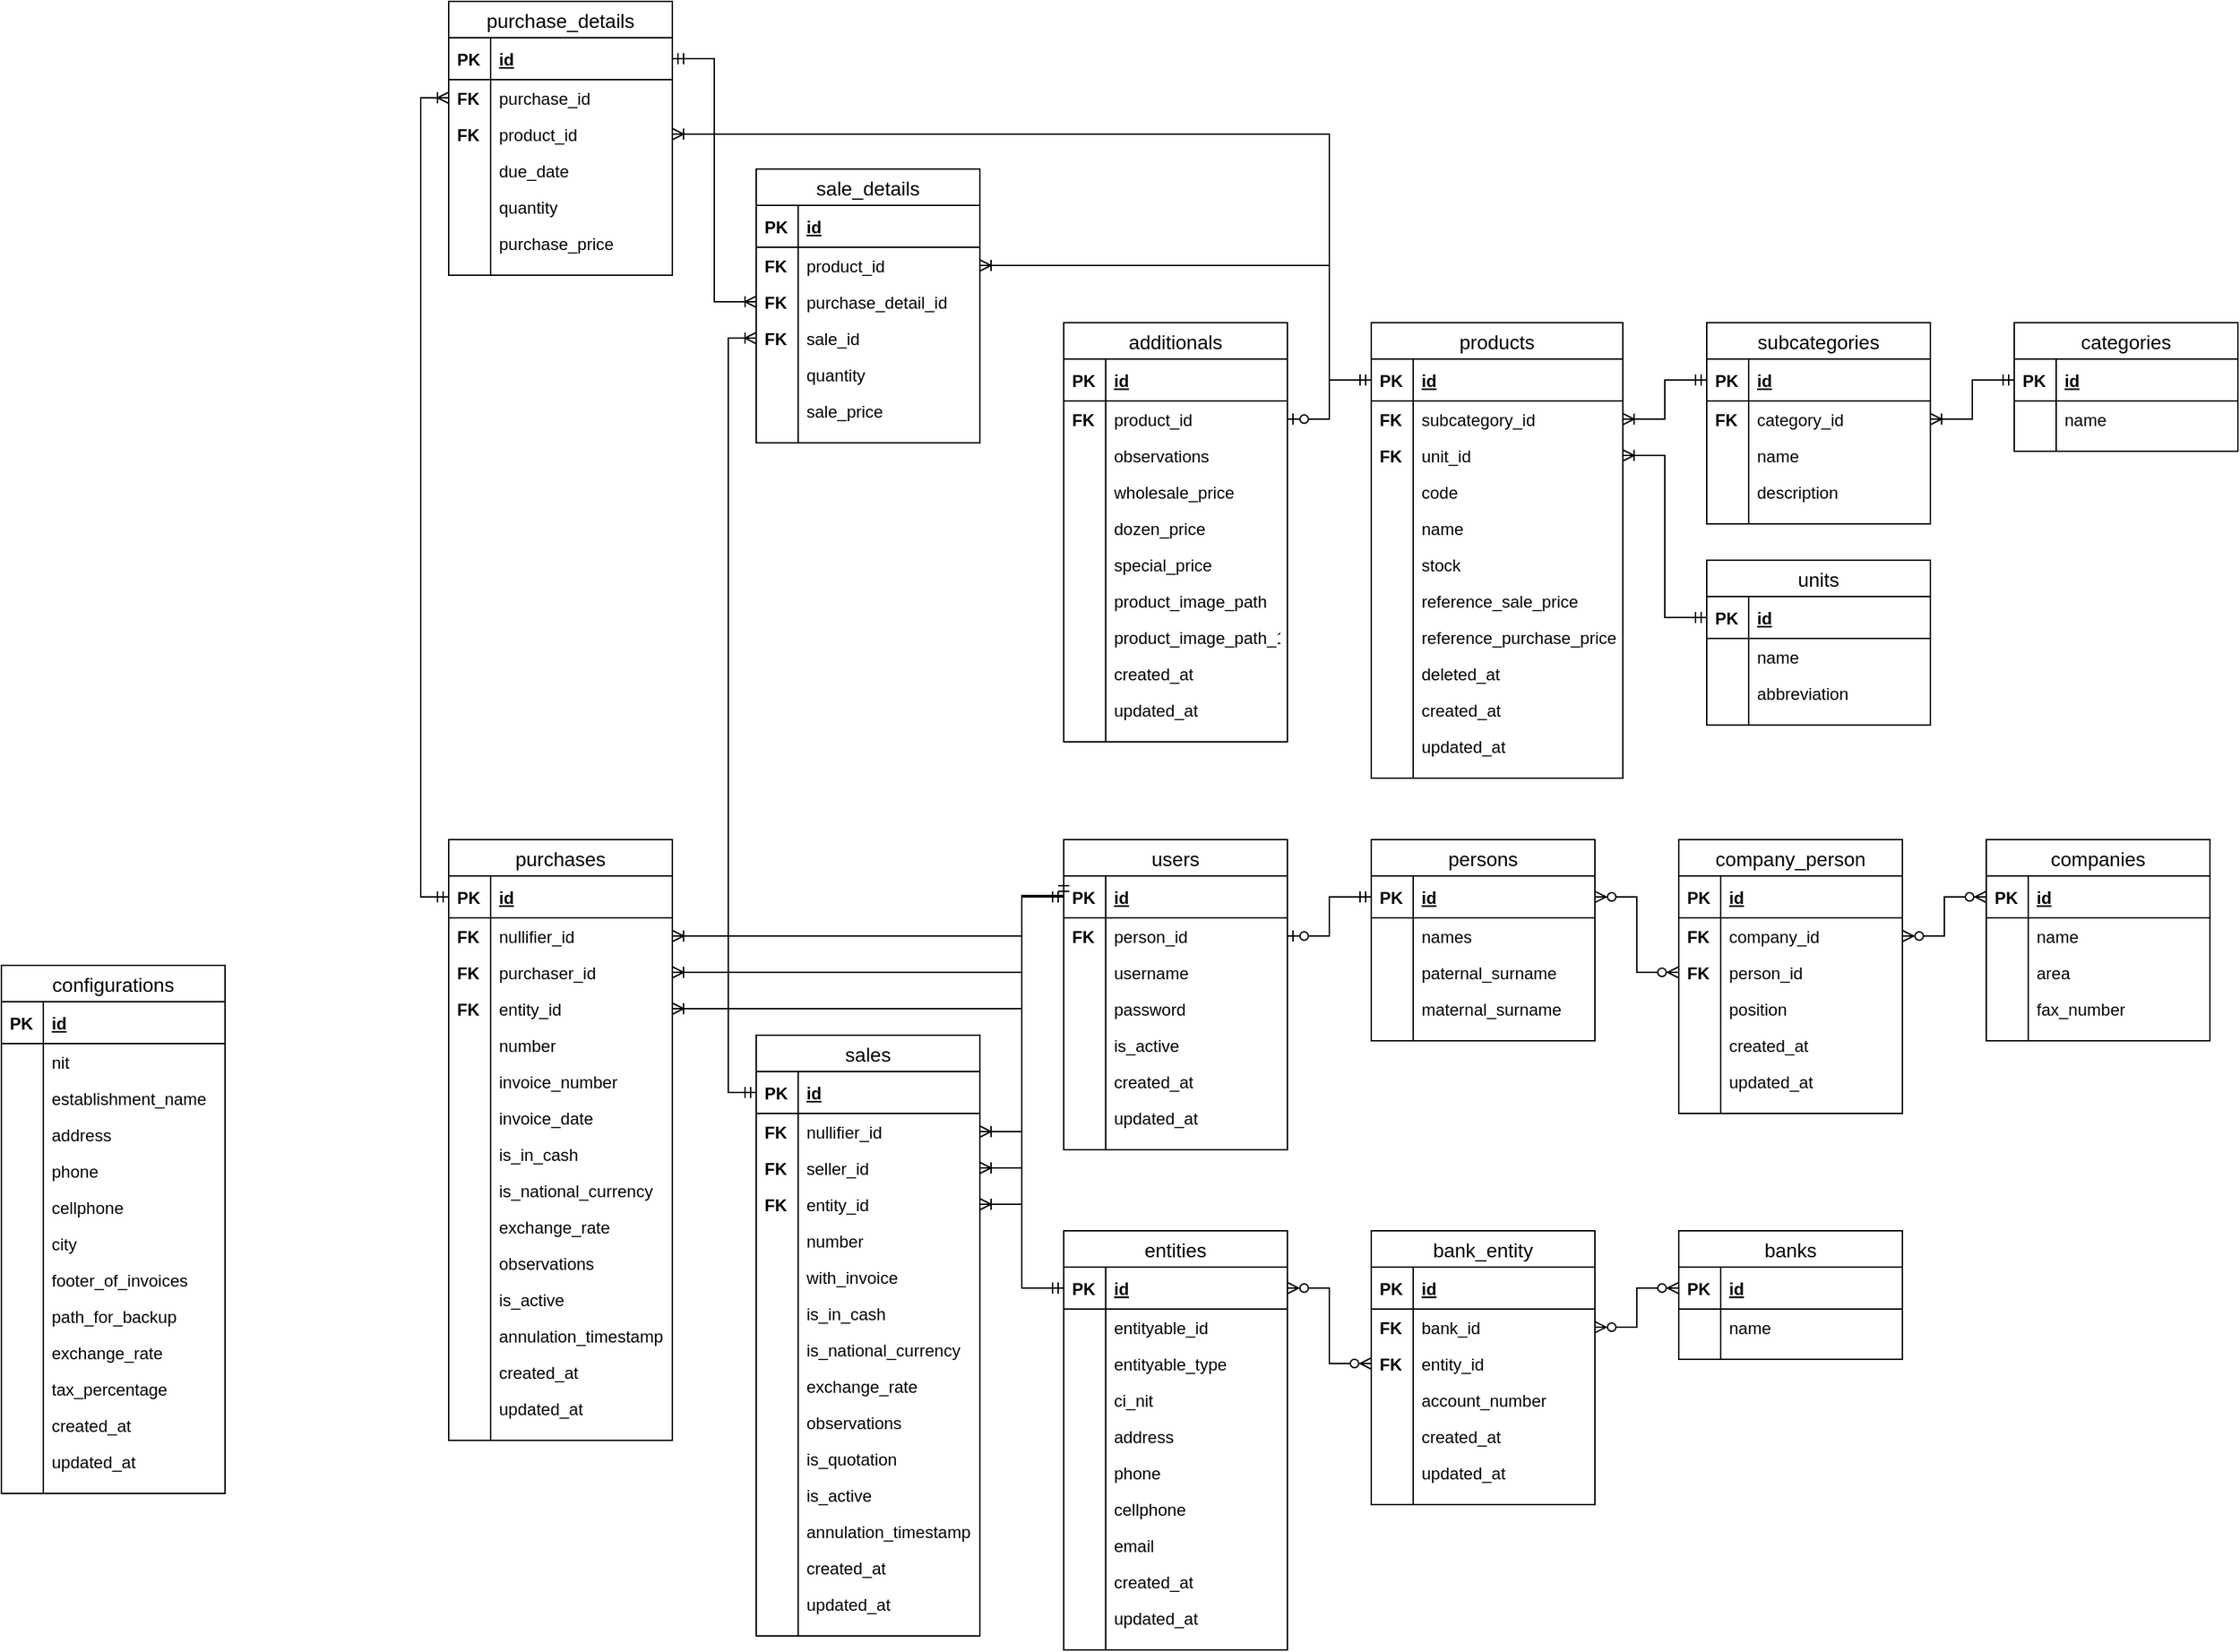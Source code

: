 <mxfile version="13.4.4" type="device"><diagram id="9Vz_jZNOwWVJCHq1HWon" name="Page-1"><mxGraphModel dx="2522" dy="1672" grid="1" gridSize="10" guides="1" tooltips="1" connect="1" arrows="1" fold="1" page="1" pageScale="1" pageWidth="1100" pageHeight="850" math="0" shadow="0"><root><mxCell id="0"/><mxCell id="1" parent="0"/><mxCell id="fuFe-86HBQNjZ7JcfWon-47" style="edgeStyle=orthogonalEdgeStyle;rounded=0;orthogonalLoop=1;jettySize=auto;html=1;exitX=0;exitY=0.5;exitDx=0;exitDy=0;entryX=1;entryY=0.5;entryDx=0;entryDy=0;endArrow=ERoneToMany;endFill=0;startArrow=ERmandOne;startFill=0;" parent="1" source="fuFe-86HBQNjZ7JcfWon-41" target="fuFe-86HBQNjZ7JcfWon-4" edge="1"><mxGeometry relative="1" as="geometry"/></mxCell><mxCell id="fuFe-86HBQNjZ7JcfWon-52" style="edgeStyle=orthogonalEdgeStyle;rounded=0;orthogonalLoop=1;jettySize=auto;html=1;exitX=0;exitY=0.5;exitDx=0;exitDy=0;entryX=1;entryY=0.5;entryDx=0;entryDy=0;startArrow=ERmandOne;startFill=0;endArrow=ERoneToMany;endFill=0;" parent="1" source="fuFe-86HBQNjZ7JcfWon-2" target="fuFe-86HBQNjZ7JcfWon-15" edge="1"><mxGeometry relative="1" as="geometry"/></mxCell><mxCell id="fuFe-86HBQNjZ7JcfWon-53" style="edgeStyle=orthogonalEdgeStyle;rounded=0;orthogonalLoop=1;jettySize=auto;html=1;exitX=0;exitY=0.5;exitDx=0;exitDy=0;entryX=1;entryY=0.5;entryDx=0;entryDy=0;startArrow=ERmandOne;startFill=0;endArrow=ERoneToMany;endFill=0;" parent="1" source="fuFe-86HBQNjZ7JcfWon-32" target="fuFe-86HBQNjZ7JcfWon-50" edge="1"><mxGeometry relative="1" as="geometry"/></mxCell><mxCell id="fuFe-86HBQNjZ7JcfWon-85" style="edgeStyle=orthogonalEdgeStyle;rounded=0;orthogonalLoop=1;jettySize=auto;html=1;exitX=0;exitY=0.5;exitDx=0;exitDy=0;entryX=1;entryY=0.5;entryDx=0;entryDy=0;startArrow=ERmandOne;startFill=0;endArrow=ERzeroToOne;endFill=1;" parent="1" source="fuFe-86HBQNjZ7JcfWon-13" target="fuFe-86HBQNjZ7JcfWon-69" edge="1"><mxGeometry relative="1" as="geometry"/></mxCell><mxCell id="fuFe-86HBQNjZ7JcfWon-258" style="edgeStyle=orthogonalEdgeStyle;rounded=0;orthogonalLoop=1;jettySize=auto;html=1;exitX=0;exitY=0.5;exitDx=0;exitDy=0;entryX=1;entryY=0.5;entryDx=0;entryDy=0;startArrow=ERmandOne;startFill=0;endArrow=ERzeroToOne;endFill=1;" parent="1" source="fuFe-86HBQNjZ7JcfWon-223" target="fuFe-86HBQNjZ7JcfWon-256" edge="1"><mxGeometry relative="1" as="geometry"/></mxCell><mxCell id="fuFe-86HBQNjZ7JcfWon-275" style="edgeStyle=orthogonalEdgeStyle;rounded=0;orthogonalLoop=1;jettySize=auto;html=1;exitX=1;exitY=0.5;exitDx=0;exitDy=0;startArrow=ERzeroToMany;startFill=1;endArrow=ERzeroToMany;endFill=1;entryX=0;entryY=0.5;entryDx=0;entryDy=0;" parent="1" source="fuFe-86HBQNjZ7JcfWon-198" target="fuFe-86HBQNjZ7JcfWon-287" edge="1"><mxGeometry relative="1" as="geometry"/></mxCell><mxCell id="fuFe-86HBQNjZ7JcfWon-291" style="edgeStyle=orthogonalEdgeStyle;rounded=0;orthogonalLoop=1;jettySize=auto;html=1;exitX=1;exitY=0.5;exitDx=0;exitDy=0;entryX=0;entryY=0.5;entryDx=0;entryDy=0;startArrow=ERzeroToMany;startFill=1;endArrow=ERzeroToMany;endFill=1;" parent="1" source="fuFe-86HBQNjZ7JcfWon-283" target="fuFe-86HBQNjZ7JcfWon-267" edge="1"><mxGeometry relative="1" as="geometry"/></mxCell><mxCell id="fuFe-86HBQNjZ7JcfWon-313" style="edgeStyle=orthogonalEdgeStyle;rounded=0;orthogonalLoop=1;jettySize=auto;html=1;exitX=1;exitY=0.5;exitDx=0;exitDy=0;entryX=0;entryY=0.5;entryDx=0;entryDy=0;startArrow=ERzeroToMany;startFill=1;endArrow=ERzeroToMany;endFill=1;" parent="1" source="fuFe-86HBQNjZ7JcfWon-223" target="fuFe-86HBQNjZ7JcfWon-303" edge="1"><mxGeometry relative="1" as="geometry"/></mxCell><mxCell id="fuFe-86HBQNjZ7JcfWon-314" style="edgeStyle=orthogonalEdgeStyle;rounded=0;orthogonalLoop=1;jettySize=auto;html=1;exitX=0;exitY=0.5;exitDx=0;exitDy=0;entryX=1;entryY=0.5;entryDx=0;entryDy=0;startArrow=ERzeroToMany;startFill=1;endArrow=ERzeroToMany;endFill=1;" parent="1" source="fuFe-86HBQNjZ7JcfWon-242" target="fuFe-86HBQNjZ7JcfWon-301" edge="1"><mxGeometry relative="1" as="geometry"/></mxCell><mxCell id="fuFe-86HBQNjZ7JcfWon-298" value="company_person" style="swimlane;fontStyle=0;childLayout=stackLayout;horizontal=1;startSize=26;horizontalStack=0;resizeParent=1;resizeParentMax=0;resizeLast=0;collapsible=1;marginBottom=0;align=center;fontSize=14;" parent="1" vertex="1"><mxGeometry x="490" y="440" width="160" height="196" as="geometry"/></mxCell><mxCell id="fuFe-86HBQNjZ7JcfWon-299" value="id" style="shape=partialRectangle;top=0;left=0;right=0;bottom=1;align=left;verticalAlign=middle;fillColor=none;spacingLeft=34;spacingRight=4;overflow=hidden;rotatable=0;points=[[0,0.5],[1,0.5]];portConstraint=eastwest;dropTarget=0;fontStyle=5;fontSize=12;" parent="fuFe-86HBQNjZ7JcfWon-298" vertex="1"><mxGeometry y="26" width="160" height="30" as="geometry"/></mxCell><mxCell id="fuFe-86HBQNjZ7JcfWon-300" value="PK" style="shape=partialRectangle;top=0;left=0;bottom=0;fillColor=none;align=left;verticalAlign=middle;spacingLeft=4;spacingRight=4;overflow=hidden;rotatable=0;points=[];portConstraint=eastwest;part=1;fontSize=12;fontStyle=1" parent="fuFe-86HBQNjZ7JcfWon-299" vertex="1" connectable="0"><mxGeometry width="30" height="30" as="geometry"/></mxCell><mxCell id="fuFe-86HBQNjZ7JcfWon-301" value="company_id" style="shape=partialRectangle;top=0;left=0;right=0;bottom=0;align=left;verticalAlign=top;fillColor=none;spacingLeft=34;spacingRight=4;overflow=hidden;rotatable=0;points=[[0,0.5],[1,0.5]];portConstraint=eastwest;dropTarget=0;fontSize=12;" parent="fuFe-86HBQNjZ7JcfWon-298" vertex="1"><mxGeometry y="56" width="160" height="26" as="geometry"/></mxCell><mxCell id="fuFe-86HBQNjZ7JcfWon-302" value="FK" style="shape=partialRectangle;top=0;left=0;bottom=0;fillColor=none;align=left;verticalAlign=top;spacingLeft=4;spacingRight=4;overflow=hidden;rotatable=0;points=[];portConstraint=eastwest;part=1;fontSize=12;fontStyle=1" parent="fuFe-86HBQNjZ7JcfWon-301" vertex="1" connectable="0"><mxGeometry width="30" height="26" as="geometry"/></mxCell><mxCell id="fuFe-86HBQNjZ7JcfWon-303" value="person_id" style="shape=partialRectangle;top=0;left=0;right=0;bottom=0;align=left;verticalAlign=top;fillColor=none;spacingLeft=34;spacingRight=4;overflow=hidden;rotatable=0;points=[[0,0.5],[1,0.5]];portConstraint=eastwest;dropTarget=0;fontSize=12;" parent="fuFe-86HBQNjZ7JcfWon-298" vertex="1"><mxGeometry y="82" width="160" height="26" as="geometry"/></mxCell><mxCell id="fuFe-86HBQNjZ7JcfWon-304" value="FK" style="shape=partialRectangle;top=0;left=0;bottom=0;fillColor=none;align=left;verticalAlign=top;spacingLeft=4;spacingRight=4;overflow=hidden;rotatable=0;points=[];portConstraint=eastwest;part=1;fontSize=12;fontStyle=1" parent="fuFe-86HBQNjZ7JcfWon-303" vertex="1" connectable="0"><mxGeometry width="30" height="26" as="geometry"/></mxCell><mxCell id="fuFe-86HBQNjZ7JcfWon-305" value="position" style="shape=partialRectangle;top=0;left=0;right=0;bottom=0;align=left;verticalAlign=top;fillColor=none;spacingLeft=34;spacingRight=4;overflow=hidden;rotatable=0;points=[[0,0.5],[1,0.5]];portConstraint=eastwest;dropTarget=0;fontSize=12;" parent="fuFe-86HBQNjZ7JcfWon-298" vertex="1"><mxGeometry y="108" width="160" height="26" as="geometry"/></mxCell><mxCell id="fuFe-86HBQNjZ7JcfWon-306" value="" style="shape=partialRectangle;top=0;left=0;bottom=0;fillColor=none;align=left;verticalAlign=top;spacingLeft=4;spacingRight=4;overflow=hidden;rotatable=0;points=[];portConstraint=eastwest;part=1;fontSize=12;" parent="fuFe-86HBQNjZ7JcfWon-305" vertex="1" connectable="0"><mxGeometry width="30" height="26" as="geometry"/></mxCell><mxCell id="fuFe-86HBQNjZ7JcfWon-307" value="created_at" style="shape=partialRectangle;top=0;left=0;right=0;bottom=0;align=left;verticalAlign=top;fillColor=none;spacingLeft=34;spacingRight=4;overflow=hidden;rotatable=0;points=[[0,0.5],[1,0.5]];portConstraint=eastwest;dropTarget=0;fontSize=12;" parent="fuFe-86HBQNjZ7JcfWon-298" vertex="1"><mxGeometry y="134" width="160" height="26" as="geometry"/></mxCell><mxCell id="fuFe-86HBQNjZ7JcfWon-308" value="" style="shape=partialRectangle;top=0;left=0;bottom=0;fillColor=none;align=left;verticalAlign=top;spacingLeft=4;spacingRight=4;overflow=hidden;rotatable=0;points=[];portConstraint=eastwest;part=1;fontSize=12;" parent="fuFe-86HBQNjZ7JcfWon-307" vertex="1" connectable="0"><mxGeometry width="30" height="26" as="geometry"/></mxCell><mxCell id="fuFe-86HBQNjZ7JcfWon-309" value="updated_at" style="shape=partialRectangle;top=0;left=0;right=0;bottom=0;align=left;verticalAlign=top;fillColor=none;spacingLeft=34;spacingRight=4;overflow=hidden;rotatable=0;points=[[0,0.5],[1,0.5]];portConstraint=eastwest;dropTarget=0;fontSize=12;" parent="fuFe-86HBQNjZ7JcfWon-298" vertex="1"><mxGeometry y="160" width="160" height="26" as="geometry"/></mxCell><mxCell id="fuFe-86HBQNjZ7JcfWon-310" value="" style="shape=partialRectangle;top=0;left=0;bottom=0;fillColor=none;align=left;verticalAlign=top;spacingLeft=4;spacingRight=4;overflow=hidden;rotatable=0;points=[];portConstraint=eastwest;part=1;fontSize=12;" parent="fuFe-86HBQNjZ7JcfWon-309" vertex="1" connectable="0"><mxGeometry width="30" height="26" as="geometry"/></mxCell><mxCell id="fuFe-86HBQNjZ7JcfWon-311" value="" style="shape=partialRectangle;top=0;left=0;right=0;bottom=0;align=left;verticalAlign=top;fillColor=none;spacingLeft=34;spacingRight=4;overflow=hidden;rotatable=0;points=[[0,0.5],[1,0.5]];portConstraint=eastwest;dropTarget=0;fontSize=12;" parent="fuFe-86HBQNjZ7JcfWon-298" vertex="1"><mxGeometry y="186" width="160" height="10" as="geometry"/></mxCell><mxCell id="fuFe-86HBQNjZ7JcfWon-312" value="" style="shape=partialRectangle;top=0;left=0;bottom=0;fillColor=none;align=left;verticalAlign=top;spacingLeft=4;spacingRight=4;overflow=hidden;rotatable=0;points=[];portConstraint=eastwest;part=1;fontSize=12;" parent="fuFe-86HBQNjZ7JcfWon-311" vertex="1" connectable="0"><mxGeometry width="30" height="10" as="geometry"/></mxCell><mxCell id="fuFe-86HBQNjZ7JcfWon-222" value="persons" style="swimlane;fontStyle=0;childLayout=stackLayout;horizontal=1;startSize=26;horizontalStack=0;resizeParent=1;resizeParentMax=0;resizeLast=0;collapsible=1;marginBottom=0;align=center;fontSize=14;" parent="1" vertex="1"><mxGeometry x="270" y="440" width="160" height="144" as="geometry"/></mxCell><mxCell id="fuFe-86HBQNjZ7JcfWon-223" value="id" style="shape=partialRectangle;top=0;left=0;right=0;bottom=1;align=left;verticalAlign=middle;fillColor=none;spacingLeft=34;spacingRight=4;overflow=hidden;rotatable=0;points=[[0,0.5],[1,0.5]];portConstraint=eastwest;dropTarget=0;fontStyle=5;fontSize=12;" parent="fuFe-86HBQNjZ7JcfWon-222" vertex="1"><mxGeometry y="26" width="160" height="30" as="geometry"/></mxCell><mxCell id="fuFe-86HBQNjZ7JcfWon-224" value="PK" style="shape=partialRectangle;top=0;left=0;bottom=0;fillColor=none;align=left;verticalAlign=middle;spacingLeft=4;spacingRight=4;overflow=hidden;rotatable=0;points=[];portConstraint=eastwest;part=1;fontSize=12;fontStyle=1" parent="fuFe-86HBQNjZ7JcfWon-223" vertex="1" connectable="0"><mxGeometry width="30" height="30" as="geometry"/></mxCell><mxCell id="fuFe-86HBQNjZ7JcfWon-535" value="names" style="shape=partialRectangle;top=0;left=0;right=0;bottom=0;align=left;verticalAlign=top;fillColor=none;spacingLeft=34;spacingRight=4;overflow=hidden;rotatable=0;points=[[0,0.5],[1,0.5]];portConstraint=eastwest;dropTarget=0;fontSize=12;" parent="fuFe-86HBQNjZ7JcfWon-222" vertex="1"><mxGeometry y="56" width="160" height="26" as="geometry"/></mxCell><mxCell id="fuFe-86HBQNjZ7JcfWon-536" value="" style="shape=partialRectangle;top=0;left=0;bottom=0;fillColor=none;align=left;verticalAlign=top;spacingLeft=4;spacingRight=4;overflow=hidden;rotatable=0;points=[];portConstraint=eastwest;part=1;fontSize=12;" parent="fuFe-86HBQNjZ7JcfWon-535" vertex="1" connectable="0"><mxGeometry width="30" height="26" as="geometry"/></mxCell><mxCell id="fuFe-86HBQNjZ7JcfWon-264" value="paternal_surname" style="shape=partialRectangle;top=0;left=0;right=0;bottom=0;align=left;verticalAlign=top;fillColor=none;spacingLeft=34;spacingRight=4;overflow=hidden;rotatable=0;points=[[0,0.5],[1,0.5]];portConstraint=eastwest;dropTarget=0;fontSize=12;" parent="fuFe-86HBQNjZ7JcfWon-222" vertex="1"><mxGeometry y="82" width="160" height="26" as="geometry"/></mxCell><mxCell id="fuFe-86HBQNjZ7JcfWon-265" value="" style="shape=partialRectangle;top=0;left=0;bottom=0;fillColor=none;align=left;verticalAlign=top;spacingLeft=4;spacingRight=4;overflow=hidden;rotatable=0;points=[];portConstraint=eastwest;part=1;fontSize=12;" parent="fuFe-86HBQNjZ7JcfWon-264" vertex="1" connectable="0"><mxGeometry width="30" height="26" as="geometry"/></mxCell><mxCell id="fuFe-86HBQNjZ7JcfWon-239" value="maternal_surname" style="shape=partialRectangle;top=0;left=0;right=0;bottom=0;align=left;verticalAlign=top;fillColor=none;spacingLeft=34;spacingRight=4;overflow=hidden;rotatable=0;points=[[0,0.5],[1,0.5]];portConstraint=eastwest;dropTarget=0;fontSize=12;" parent="fuFe-86HBQNjZ7JcfWon-222" vertex="1"><mxGeometry y="108" width="160" height="26" as="geometry"/></mxCell><mxCell id="fuFe-86HBQNjZ7JcfWon-240" value="" style="shape=partialRectangle;top=0;left=0;bottom=0;fillColor=none;align=left;verticalAlign=top;spacingLeft=4;spacingRight=4;overflow=hidden;rotatable=0;points=[];portConstraint=eastwest;part=1;fontSize=12;" parent="fuFe-86HBQNjZ7JcfWon-239" vertex="1" connectable="0"><mxGeometry width="30" height="26" as="geometry"/></mxCell><mxCell id="fuFe-86HBQNjZ7JcfWon-237" value="" style="shape=partialRectangle;top=0;left=0;right=0;bottom=0;align=left;verticalAlign=top;fillColor=none;spacingLeft=34;spacingRight=4;overflow=hidden;rotatable=0;points=[[0,0.5],[1,0.5]];portConstraint=eastwest;dropTarget=0;fontSize=12;" parent="fuFe-86HBQNjZ7JcfWon-222" vertex="1"><mxGeometry y="134" width="160" height="10" as="geometry"/></mxCell><mxCell id="fuFe-86HBQNjZ7JcfWon-238" value="" style="shape=partialRectangle;top=0;left=0;bottom=0;fillColor=none;align=left;verticalAlign=top;spacingLeft=4;spacingRight=4;overflow=hidden;rotatable=0;points=[];portConstraint=eastwest;part=1;fontSize=12;" parent="fuFe-86HBQNjZ7JcfWon-237" vertex="1" connectable="0"><mxGeometry width="30" height="10" as="geometry"/></mxCell><mxCell id="fuFe-86HBQNjZ7JcfWon-90" value="users" style="swimlane;fontStyle=0;childLayout=stackLayout;horizontal=1;startSize=26;horizontalStack=0;resizeParent=1;resizeParentMax=0;resizeLast=0;collapsible=1;marginBottom=0;align=center;fontSize=14;" parent="1" vertex="1"><mxGeometry x="50" y="440" width="160" height="222" as="geometry"/></mxCell><mxCell id="fuFe-86HBQNjZ7JcfWon-91" value="id" style="shape=partialRectangle;top=0;left=0;right=0;bottom=1;align=left;verticalAlign=middle;fillColor=none;spacingLeft=34;spacingRight=4;overflow=hidden;rotatable=0;points=[[0,0.5],[1,0.5]];portConstraint=eastwest;dropTarget=0;fontStyle=5;fontSize=12;" parent="fuFe-86HBQNjZ7JcfWon-90" vertex="1"><mxGeometry y="26" width="160" height="30" as="geometry"/></mxCell><mxCell id="fuFe-86HBQNjZ7JcfWon-92" value="PK" style="shape=partialRectangle;top=0;left=0;bottom=0;fillColor=none;align=left;verticalAlign=middle;spacingLeft=4;spacingRight=4;overflow=hidden;rotatable=0;points=[];portConstraint=eastwest;part=1;fontSize=12;fontStyle=1" parent="fuFe-86HBQNjZ7JcfWon-91" vertex="1" connectable="0"><mxGeometry width="30" height="30" as="geometry"/></mxCell><mxCell id="fuFe-86HBQNjZ7JcfWon-256" value="person_id" style="shape=partialRectangle;top=0;left=0;right=0;bottom=0;align=left;verticalAlign=top;fillColor=none;spacingLeft=34;spacingRight=4;overflow=hidden;rotatable=0;points=[[0,0.5],[1,0.5]];portConstraint=eastwest;dropTarget=0;fontSize=12;" parent="fuFe-86HBQNjZ7JcfWon-90" vertex="1"><mxGeometry y="56" width="160" height="26" as="geometry"/></mxCell><mxCell id="fuFe-86HBQNjZ7JcfWon-257" value="FK" style="shape=partialRectangle;top=0;left=0;bottom=0;fillColor=none;align=left;verticalAlign=top;spacingLeft=4;spacingRight=4;overflow=hidden;rotatable=0;points=[];portConstraint=eastwest;part=1;fontSize=12;fontStyle=1" parent="fuFe-86HBQNjZ7JcfWon-256" vertex="1" connectable="0"><mxGeometry width="30" height="26" as="geometry"/></mxCell><mxCell id="fuFe-86HBQNjZ7JcfWon-95" value="username" style="shape=partialRectangle;top=0;left=0;right=0;bottom=0;align=left;verticalAlign=top;fillColor=none;spacingLeft=34;spacingRight=4;overflow=hidden;rotatable=0;points=[[0,0.5],[1,0.5]];portConstraint=eastwest;dropTarget=0;fontSize=12;" parent="fuFe-86HBQNjZ7JcfWon-90" vertex="1"><mxGeometry y="82" width="160" height="26" as="geometry"/></mxCell><mxCell id="fuFe-86HBQNjZ7JcfWon-96" value="" style="shape=partialRectangle;top=0;left=0;bottom=0;fillColor=none;align=left;verticalAlign=top;spacingLeft=4;spacingRight=4;overflow=hidden;rotatable=0;points=[];portConstraint=eastwest;part=1;fontSize=12;" parent="fuFe-86HBQNjZ7JcfWon-95" vertex="1" connectable="0"><mxGeometry width="30" height="26" as="geometry"/></mxCell><mxCell id="fuFe-86HBQNjZ7JcfWon-97" value="password" style="shape=partialRectangle;top=0;left=0;right=0;bottom=0;align=left;verticalAlign=top;fillColor=none;spacingLeft=34;spacingRight=4;overflow=hidden;rotatable=0;points=[[0,0.5],[1,0.5]];portConstraint=eastwest;dropTarget=0;fontSize=12;" parent="fuFe-86HBQNjZ7JcfWon-90" vertex="1"><mxGeometry y="108" width="160" height="26" as="geometry"/></mxCell><mxCell id="fuFe-86HBQNjZ7JcfWon-98" value="" style="shape=partialRectangle;top=0;left=0;bottom=0;fillColor=none;align=left;verticalAlign=top;spacingLeft=4;spacingRight=4;overflow=hidden;rotatable=0;points=[];portConstraint=eastwest;part=1;fontSize=12;" parent="fuFe-86HBQNjZ7JcfWon-97" vertex="1" connectable="0"><mxGeometry width="30" height="26" as="geometry"/></mxCell><mxCell id="fuFe-86HBQNjZ7JcfWon-315" value="is_active" style="shape=partialRectangle;top=0;left=0;right=0;bottom=0;align=left;verticalAlign=top;fillColor=none;spacingLeft=34;spacingRight=4;overflow=hidden;rotatable=0;points=[[0,0.5],[1,0.5]];portConstraint=eastwest;dropTarget=0;fontSize=12;" parent="fuFe-86HBQNjZ7JcfWon-90" vertex="1"><mxGeometry y="134" width="160" height="26" as="geometry"/></mxCell><mxCell id="fuFe-86HBQNjZ7JcfWon-316" value="" style="shape=partialRectangle;top=0;left=0;bottom=0;fillColor=none;align=left;verticalAlign=top;spacingLeft=4;spacingRight=4;overflow=hidden;rotatable=0;points=[];portConstraint=eastwest;part=1;fontSize=12;" parent="fuFe-86HBQNjZ7JcfWon-315" vertex="1" connectable="0"><mxGeometry width="30" height="26" as="geometry"/></mxCell><mxCell id="fuFe-86HBQNjZ7JcfWon-99" value="created_at" style="shape=partialRectangle;top=0;left=0;right=0;bottom=0;align=left;verticalAlign=top;fillColor=none;spacingLeft=34;spacingRight=4;overflow=hidden;rotatable=0;points=[[0,0.5],[1,0.5]];portConstraint=eastwest;dropTarget=0;fontSize=12;" parent="fuFe-86HBQNjZ7JcfWon-90" vertex="1"><mxGeometry y="160" width="160" height="26" as="geometry"/></mxCell><mxCell id="fuFe-86HBQNjZ7JcfWon-100" value="" style="shape=partialRectangle;top=0;left=0;bottom=0;fillColor=none;align=left;verticalAlign=top;spacingLeft=4;spacingRight=4;overflow=hidden;rotatable=0;points=[];portConstraint=eastwest;part=1;fontSize=12;" parent="fuFe-86HBQNjZ7JcfWon-99" vertex="1" connectable="0"><mxGeometry width="30" height="26" as="geometry"/></mxCell><mxCell id="fuFe-86HBQNjZ7JcfWon-101" value="updated_at" style="shape=partialRectangle;top=0;left=0;right=0;bottom=0;align=left;verticalAlign=top;fillColor=none;spacingLeft=34;spacingRight=4;overflow=hidden;rotatable=0;points=[[0,0.5],[1,0.5]];portConstraint=eastwest;dropTarget=0;fontSize=12;" parent="fuFe-86HBQNjZ7JcfWon-90" vertex="1"><mxGeometry y="186" width="160" height="26" as="geometry"/></mxCell><mxCell id="fuFe-86HBQNjZ7JcfWon-102" value="" style="shape=partialRectangle;top=0;left=0;bottom=0;fillColor=none;align=left;verticalAlign=top;spacingLeft=4;spacingRight=4;overflow=hidden;rotatable=0;points=[];portConstraint=eastwest;part=1;fontSize=12;" parent="fuFe-86HBQNjZ7JcfWon-101" vertex="1" connectable="0"><mxGeometry width="30" height="26" as="geometry"/></mxCell><mxCell id="fuFe-86HBQNjZ7JcfWon-103" value="" style="shape=partialRectangle;top=0;left=0;right=0;bottom=0;align=left;verticalAlign=top;fillColor=none;spacingLeft=34;spacingRight=4;overflow=hidden;rotatable=0;points=[[0,0.5],[1,0.5]];portConstraint=eastwest;dropTarget=0;fontSize=12;" parent="fuFe-86HBQNjZ7JcfWon-90" vertex="1"><mxGeometry y="212" width="160" height="10" as="geometry"/></mxCell><mxCell id="fuFe-86HBQNjZ7JcfWon-104" value="" style="shape=partialRectangle;top=0;left=0;bottom=0;fillColor=none;align=left;verticalAlign=top;spacingLeft=4;spacingRight=4;overflow=hidden;rotatable=0;points=[];portConstraint=eastwest;part=1;fontSize=12;" parent="fuFe-86HBQNjZ7JcfWon-103" vertex="1" connectable="0"><mxGeometry width="30" height="10" as="geometry"/></mxCell><mxCell id="fuFe-86HBQNjZ7JcfWon-241" value="companies" style="swimlane;fontStyle=0;childLayout=stackLayout;horizontal=1;startSize=26;horizontalStack=0;resizeParent=1;resizeParentMax=0;resizeLast=0;collapsible=1;marginBottom=0;align=center;fontSize=14;" parent="1" vertex="1"><mxGeometry x="710" y="440" width="160" height="144" as="geometry"/></mxCell><mxCell id="fuFe-86HBQNjZ7JcfWon-242" value="id" style="shape=partialRectangle;top=0;left=0;right=0;bottom=1;align=left;verticalAlign=middle;fillColor=none;spacingLeft=34;spacingRight=4;overflow=hidden;rotatable=0;points=[[0,0.5],[1,0.5]];portConstraint=eastwest;dropTarget=0;fontStyle=5;fontSize=12;" parent="fuFe-86HBQNjZ7JcfWon-241" vertex="1"><mxGeometry y="26" width="160" height="30" as="geometry"/></mxCell><mxCell id="fuFe-86HBQNjZ7JcfWon-243" value="PK" style="shape=partialRectangle;top=0;left=0;bottom=0;fillColor=none;align=left;verticalAlign=middle;spacingLeft=4;spacingRight=4;overflow=hidden;rotatable=0;points=[];portConstraint=eastwest;part=1;fontSize=12;fontStyle=1" parent="fuFe-86HBQNjZ7JcfWon-242" vertex="1" connectable="0"><mxGeometry width="30" height="30" as="geometry"/></mxCell><mxCell id="fuFe-86HBQNjZ7JcfWon-244" value="name" style="shape=partialRectangle;top=0;left=0;right=0;bottom=0;align=left;verticalAlign=top;fillColor=none;spacingLeft=34;spacingRight=4;overflow=hidden;rotatable=0;points=[[0,0.5],[1,0.5]];portConstraint=eastwest;dropTarget=0;fontSize=12;" parent="fuFe-86HBQNjZ7JcfWon-241" vertex="1"><mxGeometry y="56" width="160" height="26" as="geometry"/></mxCell><mxCell id="fuFe-86HBQNjZ7JcfWon-245" value="" style="shape=partialRectangle;top=0;left=0;bottom=0;fillColor=none;align=left;verticalAlign=top;spacingLeft=4;spacingRight=4;overflow=hidden;rotatable=0;points=[];portConstraint=eastwest;part=1;fontSize=12;" parent="fuFe-86HBQNjZ7JcfWon-244" vertex="1" connectable="0"><mxGeometry width="30" height="26" as="geometry"/></mxCell><mxCell id="fuFe-86HBQNjZ7JcfWon-537" value="area" style="shape=partialRectangle;top=0;left=0;right=0;bottom=0;align=left;verticalAlign=top;fillColor=none;spacingLeft=34;spacingRight=4;overflow=hidden;rotatable=0;points=[[0,0.5],[1,0.5]];portConstraint=eastwest;dropTarget=0;fontSize=12;" parent="fuFe-86HBQNjZ7JcfWon-241" vertex="1"><mxGeometry y="82" width="160" height="26" as="geometry"/></mxCell><mxCell id="fuFe-86HBQNjZ7JcfWon-538" value="" style="shape=partialRectangle;top=0;left=0;bottom=0;fillColor=none;align=left;verticalAlign=top;spacingLeft=4;spacingRight=4;overflow=hidden;rotatable=0;points=[];portConstraint=eastwest;part=1;fontSize=12;" parent="fuFe-86HBQNjZ7JcfWon-537" vertex="1" connectable="0"><mxGeometry width="30" height="26" as="geometry"/></mxCell><mxCell id="fuFe-86HBQNjZ7JcfWon-246" value="fax_number" style="shape=partialRectangle;top=0;left=0;right=0;bottom=0;align=left;verticalAlign=top;fillColor=none;spacingLeft=34;spacingRight=4;overflow=hidden;rotatable=0;points=[[0,0.5],[1,0.5]];portConstraint=eastwest;dropTarget=0;fontSize=12;" parent="fuFe-86HBQNjZ7JcfWon-241" vertex="1"><mxGeometry y="108" width="160" height="26" as="geometry"/></mxCell><mxCell id="fuFe-86HBQNjZ7JcfWon-247" value="" style="shape=partialRectangle;top=0;left=0;bottom=0;fillColor=none;align=left;verticalAlign=top;spacingLeft=4;spacingRight=4;overflow=hidden;rotatable=0;points=[];portConstraint=eastwest;part=1;fontSize=12;" parent="fuFe-86HBQNjZ7JcfWon-246" vertex="1" connectable="0"><mxGeometry width="30" height="26" as="geometry"/></mxCell><mxCell id="fuFe-86HBQNjZ7JcfWon-248" value="" style="shape=partialRectangle;top=0;left=0;right=0;bottom=0;align=left;verticalAlign=top;fillColor=none;spacingLeft=34;spacingRight=4;overflow=hidden;rotatable=0;points=[[0,0.5],[1,0.5]];portConstraint=eastwest;dropTarget=0;fontSize=12;" parent="fuFe-86HBQNjZ7JcfWon-241" vertex="1"><mxGeometry y="134" width="160" height="10" as="geometry"/></mxCell><mxCell id="fuFe-86HBQNjZ7JcfWon-249" value="" style="shape=partialRectangle;top=0;left=0;bottom=0;fillColor=none;align=left;verticalAlign=top;spacingLeft=4;spacingRight=4;overflow=hidden;rotatable=0;points=[];portConstraint=eastwest;part=1;fontSize=12;" parent="fuFe-86HBQNjZ7JcfWon-248" vertex="1" connectable="0"><mxGeometry width="30" height="10" as="geometry"/></mxCell><mxCell id="fuFe-86HBQNjZ7JcfWon-418" style="edgeStyle=orthogonalEdgeStyle;rounded=0;orthogonalLoop=1;jettySize=auto;html=1;exitX=0;exitY=0.5;exitDx=0;exitDy=0;entryX=1;entryY=0.5;entryDx=0;entryDy=0;startArrow=ERmandOne;startFill=0;endArrow=ERoneToMany;endFill=0;" parent="1" source="fuFe-86HBQNjZ7JcfWon-198" target="fuFe-86HBQNjZ7JcfWon-355" edge="1"><mxGeometry relative="1" as="geometry"/></mxCell><mxCell id="fuFe-86HBQNjZ7JcfWon-419" style="edgeStyle=orthogonalEdgeStyle;rounded=0;orthogonalLoop=1;jettySize=auto;html=1;exitX=0;exitY=0.5;exitDx=0;exitDy=0;entryX=1;entryY=0.5;entryDx=0;entryDy=0;startArrow=ERmandOne;startFill=0;endArrow=ERoneToMany;endFill=0;" parent="1" source="fuFe-86HBQNjZ7JcfWon-91" target="fuFe-86HBQNjZ7JcfWon-408" edge="1"><mxGeometry relative="1" as="geometry"/></mxCell><mxCell id="fuFe-86HBQNjZ7JcfWon-420" style="edgeStyle=orthogonalEdgeStyle;rounded=0;orthogonalLoop=1;jettySize=auto;html=1;exitX=0;exitY=0.5;exitDx=0;exitDy=0;entryX=1;entryY=0.5;entryDx=0;entryDy=0;startArrow=ERmandOne;startFill=0;endArrow=ERoneToMany;endFill=0;" parent="1" source="fuFe-86HBQNjZ7JcfWon-91" target="fuFe-86HBQNjZ7JcfWon-357" edge="1"><mxGeometry relative="1" as="geometry"/></mxCell><mxCell id="fuFe-86HBQNjZ7JcfWon-12" value="products" style="swimlane;fontStyle=0;childLayout=stackLayout;horizontal=1;startSize=26;horizontalStack=0;resizeParent=1;resizeParentMax=0;resizeLast=0;collapsible=1;marginBottom=0;align=center;fontSize=14;" parent="1" vertex="1"><mxGeometry x="270" y="70" width="180" height="326" as="geometry"/></mxCell><mxCell id="fuFe-86HBQNjZ7JcfWon-13" value="id" style="shape=partialRectangle;top=0;left=0;right=0;bottom=1;align=left;verticalAlign=middle;fillColor=none;spacingLeft=34;spacingRight=4;overflow=hidden;rotatable=0;points=[[0,0.5],[1,0.5]];portConstraint=eastwest;dropTarget=0;fontStyle=5;fontSize=12;" parent="fuFe-86HBQNjZ7JcfWon-12" vertex="1"><mxGeometry y="26" width="180" height="30" as="geometry"/></mxCell><mxCell id="fuFe-86HBQNjZ7JcfWon-14" value="PK" style="shape=partialRectangle;top=0;left=0;bottom=0;fillColor=none;align=left;verticalAlign=middle;spacingLeft=4;spacingRight=4;overflow=hidden;rotatable=0;points=[];portConstraint=eastwest;part=1;fontSize=12;fontStyle=1" parent="fuFe-86HBQNjZ7JcfWon-13" vertex="1" connectable="0"><mxGeometry width="30" height="30" as="geometry"/></mxCell><mxCell id="fuFe-86HBQNjZ7JcfWon-15" value="subcategory_id" style="shape=partialRectangle;top=0;left=0;right=0;bottom=0;align=left;verticalAlign=top;fillColor=none;spacingLeft=34;spacingRight=4;overflow=hidden;rotatable=0;points=[[0,0.5],[1,0.5]];portConstraint=eastwest;dropTarget=0;fontSize=12;" parent="fuFe-86HBQNjZ7JcfWon-12" vertex="1"><mxGeometry y="56" width="180" height="26" as="geometry"/></mxCell><mxCell id="fuFe-86HBQNjZ7JcfWon-16" value="FK" style="shape=partialRectangle;top=0;left=0;bottom=0;fillColor=none;align=left;verticalAlign=top;spacingLeft=4;spacingRight=4;overflow=hidden;rotatable=0;points=[];portConstraint=eastwest;part=1;fontSize=12;fontStyle=1" parent="fuFe-86HBQNjZ7JcfWon-15" vertex="1" connectable="0"><mxGeometry width="30" height="26" as="geometry"/></mxCell><mxCell id="fuFe-86HBQNjZ7JcfWon-50" value="unit_id" style="shape=partialRectangle;top=0;left=0;right=0;bottom=0;align=left;verticalAlign=top;fillColor=none;spacingLeft=34;spacingRight=4;overflow=hidden;rotatable=0;points=[[0,0.5],[1,0.5]];portConstraint=eastwest;dropTarget=0;fontSize=12;" parent="fuFe-86HBQNjZ7JcfWon-12" vertex="1"><mxGeometry y="82" width="180" height="26" as="geometry"/></mxCell><mxCell id="fuFe-86HBQNjZ7JcfWon-51" value="FK" style="shape=partialRectangle;top=0;left=0;bottom=0;fillColor=none;align=left;verticalAlign=top;spacingLeft=4;spacingRight=4;overflow=hidden;rotatable=0;points=[];portConstraint=eastwest;part=1;fontSize=12;fontStyle=1" parent="fuFe-86HBQNjZ7JcfWon-50" vertex="1" connectable="0"><mxGeometry width="30" height="26" as="geometry"/></mxCell><mxCell id="fuFe-86HBQNjZ7JcfWon-17" value="code" style="shape=partialRectangle;top=0;left=0;right=0;bottom=0;align=left;verticalAlign=top;fillColor=none;spacingLeft=34;spacingRight=4;overflow=hidden;rotatable=0;points=[[0,0.5],[1,0.5]];portConstraint=eastwest;dropTarget=0;fontSize=12;" parent="fuFe-86HBQNjZ7JcfWon-12" vertex="1"><mxGeometry y="108" width="180" height="26" as="geometry"/></mxCell><mxCell id="fuFe-86HBQNjZ7JcfWon-18" value="" style="shape=partialRectangle;top=0;left=0;bottom=0;fillColor=none;align=left;verticalAlign=top;spacingLeft=4;spacingRight=4;overflow=hidden;rotatable=0;points=[];portConstraint=eastwest;part=1;fontSize=12;" parent="fuFe-86HBQNjZ7JcfWon-17" vertex="1" connectable="0"><mxGeometry width="30" height="26" as="geometry"/></mxCell><mxCell id="fuFe-86HBQNjZ7JcfWon-19" value="name" style="shape=partialRectangle;top=0;left=0;right=0;bottom=0;align=left;verticalAlign=top;fillColor=none;spacingLeft=34;spacingRight=4;overflow=hidden;rotatable=0;points=[[0,0.5],[1,0.5]];portConstraint=eastwest;dropTarget=0;fontSize=12;" parent="fuFe-86HBQNjZ7JcfWon-12" vertex="1"><mxGeometry y="134" width="180" height="26" as="geometry"/></mxCell><mxCell id="fuFe-86HBQNjZ7JcfWon-20" value="" style="shape=partialRectangle;top=0;left=0;bottom=0;fillColor=none;align=left;verticalAlign=top;spacingLeft=4;spacingRight=4;overflow=hidden;rotatable=0;points=[];portConstraint=eastwest;part=1;fontSize=12;" parent="fuFe-86HBQNjZ7JcfWon-19" vertex="1" connectable="0"><mxGeometry width="30" height="26" as="geometry"/></mxCell><mxCell id="fuFe-86HBQNjZ7JcfWon-23" value="stock" style="shape=partialRectangle;top=0;left=0;right=0;bottom=0;align=left;verticalAlign=top;fillColor=none;spacingLeft=34;spacingRight=4;overflow=hidden;rotatable=0;points=[[0,0.5],[1,0.5]];portConstraint=eastwest;dropTarget=0;fontSize=12;" parent="fuFe-86HBQNjZ7JcfWon-12" vertex="1"><mxGeometry y="160" width="180" height="26" as="geometry"/></mxCell><mxCell id="fuFe-86HBQNjZ7JcfWon-24" value="" style="shape=partialRectangle;top=0;left=0;bottom=0;fillColor=none;align=left;verticalAlign=top;spacingLeft=4;spacingRight=4;overflow=hidden;rotatable=0;points=[];portConstraint=eastwest;part=1;fontSize=12;" parent="fuFe-86HBQNjZ7JcfWon-23" vertex="1" connectable="0"><mxGeometry width="30" height="26" as="geometry"/></mxCell><mxCell id="fuFe-86HBQNjZ7JcfWon-21" value="reference_sale_price" style="shape=partialRectangle;top=0;left=0;right=0;bottom=0;align=left;verticalAlign=top;fillColor=none;spacingLeft=34;spacingRight=4;overflow=hidden;rotatable=0;points=[[0,0.5],[1,0.5]];portConstraint=eastwest;dropTarget=0;fontSize=12;" parent="fuFe-86HBQNjZ7JcfWon-12" vertex="1"><mxGeometry y="186" width="180" height="26" as="geometry"/></mxCell><mxCell id="fuFe-86HBQNjZ7JcfWon-22" value="" style="shape=partialRectangle;top=0;left=0;bottom=0;fillColor=none;align=left;verticalAlign=top;spacingLeft=4;spacingRight=4;overflow=hidden;rotatable=0;points=[];portConstraint=eastwest;part=1;fontSize=12;" parent="fuFe-86HBQNjZ7JcfWon-21" vertex="1" connectable="0"><mxGeometry width="30" height="26" as="geometry"/></mxCell><mxCell id="fuFe-86HBQNjZ7JcfWon-27" value="reference_purchase_price" style="shape=partialRectangle;top=0;left=0;right=0;bottom=0;align=left;verticalAlign=top;fillColor=none;spacingLeft=34;spacingRight=4;overflow=hidden;rotatable=0;points=[[0,0.5],[1,0.5]];portConstraint=eastwest;dropTarget=0;fontSize=12;" parent="fuFe-86HBQNjZ7JcfWon-12" vertex="1"><mxGeometry y="212" width="180" height="26" as="geometry"/></mxCell><mxCell id="fuFe-86HBQNjZ7JcfWon-28" value="" style="shape=partialRectangle;top=0;left=0;bottom=0;fillColor=none;align=left;verticalAlign=top;spacingLeft=4;spacingRight=4;overflow=hidden;rotatable=0;points=[];portConstraint=eastwest;part=1;fontSize=12;" parent="fuFe-86HBQNjZ7JcfWon-27" vertex="1" connectable="0"><mxGeometry width="30" height="26" as="geometry"/></mxCell><mxCell id="fuFe-86HBQNjZ7JcfWon-25" value="deleted_at" style="shape=partialRectangle;top=0;left=0;right=0;bottom=0;align=left;verticalAlign=top;fillColor=none;spacingLeft=34;spacingRight=4;overflow=hidden;rotatable=0;points=[[0,0.5],[1,0.5]];portConstraint=eastwest;dropTarget=0;fontSize=12;" parent="fuFe-86HBQNjZ7JcfWon-12" vertex="1"><mxGeometry y="238" width="180" height="26" as="geometry"/></mxCell><mxCell id="fuFe-86HBQNjZ7JcfWon-26" value="" style="shape=partialRectangle;top=0;left=0;bottom=0;fillColor=none;align=left;verticalAlign=top;spacingLeft=4;spacingRight=4;overflow=hidden;rotatable=0;points=[];portConstraint=eastwest;part=1;fontSize=12;" parent="fuFe-86HBQNjZ7JcfWon-25" vertex="1" connectable="0"><mxGeometry width="30" height="26" as="geometry"/></mxCell><mxCell id="fuFe-86HBQNjZ7JcfWon-58" value="created_at" style="shape=partialRectangle;top=0;left=0;right=0;bottom=0;align=left;verticalAlign=top;fillColor=none;spacingLeft=34;spacingRight=4;overflow=hidden;rotatable=0;points=[[0,0.5],[1,0.5]];portConstraint=eastwest;dropTarget=0;fontSize=12;" parent="fuFe-86HBQNjZ7JcfWon-12" vertex="1"><mxGeometry y="264" width="180" height="26" as="geometry"/></mxCell><mxCell id="fuFe-86HBQNjZ7JcfWon-59" value="" style="shape=partialRectangle;top=0;left=0;bottom=0;fillColor=none;align=left;verticalAlign=top;spacingLeft=4;spacingRight=4;overflow=hidden;rotatable=0;points=[];portConstraint=eastwest;part=1;fontSize=12;" parent="fuFe-86HBQNjZ7JcfWon-58" vertex="1" connectable="0"><mxGeometry width="30" height="26" as="geometry"/></mxCell><mxCell id="fuFe-86HBQNjZ7JcfWon-62" value="updated_at" style="shape=partialRectangle;top=0;left=0;right=0;bottom=0;align=left;verticalAlign=top;fillColor=none;spacingLeft=34;spacingRight=4;overflow=hidden;rotatable=0;points=[[0,0.5],[1,0.5]];portConstraint=eastwest;dropTarget=0;fontSize=12;" parent="fuFe-86HBQNjZ7JcfWon-12" vertex="1"><mxGeometry y="290" width="180" height="26" as="geometry"/></mxCell><mxCell id="fuFe-86HBQNjZ7JcfWon-63" value="" style="shape=partialRectangle;top=0;left=0;bottom=0;fillColor=none;align=left;verticalAlign=top;spacingLeft=4;spacingRight=4;overflow=hidden;rotatable=0;points=[];portConstraint=eastwest;part=1;fontSize=12;" parent="fuFe-86HBQNjZ7JcfWon-62" vertex="1" connectable="0"><mxGeometry width="30" height="26" as="geometry"/></mxCell><mxCell id="fuFe-86HBQNjZ7JcfWon-64" value="" style="shape=partialRectangle;top=0;left=0;right=0;bottom=0;align=left;verticalAlign=top;fillColor=none;spacingLeft=34;spacingRight=4;overflow=hidden;rotatable=0;points=[[0,0.5],[1,0.5]];portConstraint=eastwest;dropTarget=0;fontSize=12;" parent="fuFe-86HBQNjZ7JcfWon-12" vertex="1"><mxGeometry y="316" width="180" height="10" as="geometry"/></mxCell><mxCell id="fuFe-86HBQNjZ7JcfWon-65" value="" style="shape=partialRectangle;top=0;left=0;bottom=0;fillColor=none;align=left;verticalAlign=top;spacingLeft=4;spacingRight=4;overflow=hidden;rotatable=0;points=[];portConstraint=eastwest;part=1;fontSize=12;" parent="fuFe-86HBQNjZ7JcfWon-64" vertex="1" connectable="0"><mxGeometry width="30" height="10" as="geometry"/></mxCell><mxCell id="fuFe-86HBQNjZ7JcfWon-66" value="additionals" style="swimlane;fontStyle=0;childLayout=stackLayout;horizontal=1;startSize=26;horizontalStack=0;resizeParent=1;resizeParentMax=0;resizeLast=0;collapsible=1;marginBottom=0;align=center;fontSize=14;" parent="1" vertex="1"><mxGeometry x="50" y="70" width="160" height="300" as="geometry"/></mxCell><mxCell id="fuFe-86HBQNjZ7JcfWon-67" value="id" style="shape=partialRectangle;top=0;left=0;right=0;bottom=1;align=left;verticalAlign=middle;spacingLeft=34;spacingRight=4;overflow=hidden;rotatable=0;points=[[0,0.5],[1,0.5]];portConstraint=eastwest;dropTarget=0;fontStyle=5;fontSize=12;strokeWidth=1;fillColor=none;" parent="fuFe-86HBQNjZ7JcfWon-66" vertex="1"><mxGeometry y="26" width="160" height="30" as="geometry"/></mxCell><mxCell id="fuFe-86HBQNjZ7JcfWon-68" value="PK" style="shape=partialRectangle;top=0;left=0;bottom=0;fillColor=none;align=left;verticalAlign=middle;spacingLeft=4;spacingRight=4;overflow=hidden;rotatable=0;points=[];portConstraint=eastwest;part=1;fontSize=12;fontStyle=1" parent="fuFe-86HBQNjZ7JcfWon-67" vertex="1" connectable="0"><mxGeometry width="30" height="30" as="geometry"/></mxCell><mxCell id="fuFe-86HBQNjZ7JcfWon-69" value="product_id" style="shape=partialRectangle;top=0;left=0;right=0;bottom=0;align=left;verticalAlign=top;fillColor=none;spacingLeft=34;spacingRight=4;overflow=hidden;rotatable=0;points=[[0,0.5],[1,0.5]];portConstraint=eastwest;dropTarget=0;fontSize=12;" parent="fuFe-86HBQNjZ7JcfWon-66" vertex="1"><mxGeometry y="56" width="160" height="26" as="geometry"/></mxCell><mxCell id="fuFe-86HBQNjZ7JcfWon-70" value="FK" style="shape=partialRectangle;top=0;left=0;bottom=0;fillColor=none;align=left;verticalAlign=top;spacingLeft=4;spacingRight=4;overflow=hidden;rotatable=0;points=[];portConstraint=eastwest;part=1;fontSize=12;fontStyle=1" parent="fuFe-86HBQNjZ7JcfWon-69" vertex="1" connectable="0"><mxGeometry width="30" height="26" as="geometry"/></mxCell><mxCell id="fuFe-86HBQNjZ7JcfWon-83" value="observations" style="shape=partialRectangle;top=0;left=0;right=0;bottom=0;align=left;verticalAlign=top;fillColor=none;spacingLeft=34;spacingRight=4;overflow=hidden;rotatable=0;points=[[0,0.5],[1,0.5]];portConstraint=eastwest;dropTarget=0;fontSize=12;" parent="fuFe-86HBQNjZ7JcfWon-66" vertex="1"><mxGeometry y="82" width="160" height="26" as="geometry"/></mxCell><mxCell id="fuFe-86HBQNjZ7JcfWon-84" value="" style="shape=partialRectangle;top=0;left=0;bottom=0;fillColor=none;align=left;verticalAlign=top;spacingLeft=4;spacingRight=4;overflow=hidden;rotatable=0;points=[];portConstraint=eastwest;part=1;fontSize=12;" parent="fuFe-86HBQNjZ7JcfWon-83" vertex="1" connectable="0"><mxGeometry width="30" height="26" as="geometry"/></mxCell><mxCell id="fuFe-86HBQNjZ7JcfWon-71" value="wholesale_price" style="shape=partialRectangle;top=0;left=0;right=0;bottom=0;align=left;verticalAlign=top;fillColor=none;spacingLeft=34;spacingRight=4;overflow=hidden;rotatable=0;points=[[0,0.5],[1,0.5]];portConstraint=eastwest;dropTarget=0;fontSize=12;" parent="fuFe-86HBQNjZ7JcfWon-66" vertex="1"><mxGeometry y="108" width="160" height="26" as="geometry"/></mxCell><mxCell id="fuFe-86HBQNjZ7JcfWon-72" value="" style="shape=partialRectangle;top=0;left=0;bottom=0;fillColor=none;align=left;verticalAlign=top;spacingLeft=4;spacingRight=4;overflow=hidden;rotatable=0;points=[];portConstraint=eastwest;part=1;fontSize=12;" parent="fuFe-86HBQNjZ7JcfWon-71" vertex="1" connectable="0"><mxGeometry width="30" height="26" as="geometry"/></mxCell><mxCell id="fuFe-86HBQNjZ7JcfWon-73" value="dozen_price" style="shape=partialRectangle;top=0;left=0;right=0;bottom=0;align=left;verticalAlign=top;fillColor=none;spacingLeft=34;spacingRight=4;overflow=hidden;rotatable=0;points=[[0,0.5],[1,0.5]];portConstraint=eastwest;dropTarget=0;fontSize=12;" parent="fuFe-86HBQNjZ7JcfWon-66" vertex="1"><mxGeometry y="134" width="160" height="26" as="geometry"/></mxCell><mxCell id="fuFe-86HBQNjZ7JcfWon-74" value="" style="shape=partialRectangle;top=0;left=0;bottom=0;fillColor=none;align=left;verticalAlign=top;spacingLeft=4;spacingRight=4;overflow=hidden;rotatable=0;points=[];portConstraint=eastwest;part=1;fontSize=12;" parent="fuFe-86HBQNjZ7JcfWon-73" vertex="1" connectable="0"><mxGeometry width="30" height="26" as="geometry"/></mxCell><mxCell id="fuFe-86HBQNjZ7JcfWon-75" value="special_price" style="shape=partialRectangle;top=0;left=0;right=0;bottom=0;align=left;verticalAlign=top;fillColor=none;spacingLeft=34;spacingRight=4;overflow=hidden;rotatable=0;points=[[0,0.5],[1,0.5]];portConstraint=eastwest;dropTarget=0;fontSize=12;" parent="fuFe-86HBQNjZ7JcfWon-66" vertex="1"><mxGeometry y="160" width="160" height="26" as="geometry"/></mxCell><mxCell id="fuFe-86HBQNjZ7JcfWon-76" value="" style="shape=partialRectangle;top=0;left=0;bottom=0;fillColor=none;align=left;verticalAlign=top;spacingLeft=4;spacingRight=4;overflow=hidden;rotatable=0;points=[];portConstraint=eastwest;part=1;fontSize=12;" parent="fuFe-86HBQNjZ7JcfWon-75" vertex="1" connectable="0"><mxGeometry width="30" height="26" as="geometry"/></mxCell><mxCell id="fuFe-86HBQNjZ7JcfWon-77" value="product_image_path" style="shape=partialRectangle;top=0;left=0;right=0;bottom=0;align=left;verticalAlign=top;spacingLeft=34;spacingRight=4;overflow=hidden;rotatable=0;points=[[0,0.5],[1,0.5]];portConstraint=eastwest;dropTarget=0;fontSize=12;fillColor=none;" parent="fuFe-86HBQNjZ7JcfWon-66" vertex="1"><mxGeometry y="186" width="160" height="26" as="geometry"/></mxCell><mxCell id="fuFe-86HBQNjZ7JcfWon-78" value="" style="shape=partialRectangle;top=0;left=0;bottom=0;fillColor=none;align=left;verticalAlign=top;spacingLeft=4;spacingRight=4;overflow=hidden;rotatable=0;points=[];portConstraint=eastwest;part=1;fontSize=12;" parent="fuFe-86HBQNjZ7JcfWon-77" vertex="1" connectable="0"><mxGeometry width="30" height="26" as="geometry"/></mxCell><mxCell id="fuFe-86HBQNjZ7JcfWon-79" value="product_image_path_1" style="shape=partialRectangle;top=0;left=0;right=0;bottom=0;align=left;verticalAlign=top;spacingLeft=34;spacingRight=4;overflow=hidden;rotatable=0;points=[[0,0.5],[1,0.5]];portConstraint=eastwest;dropTarget=0;fontSize=12;strokeColor=#d6b656;fillColor=none;" parent="fuFe-86HBQNjZ7JcfWon-66" vertex="1"><mxGeometry y="212" width="160" height="26" as="geometry"/></mxCell><mxCell id="fuFe-86HBQNjZ7JcfWon-80" value="" style="shape=partialRectangle;top=0;left=0;bottom=0;fillColor=none;align=left;verticalAlign=top;spacingLeft=4;spacingRight=4;overflow=hidden;rotatable=0;points=[];portConstraint=eastwest;part=1;fontSize=12;" parent="fuFe-86HBQNjZ7JcfWon-79" vertex="1" connectable="0"><mxGeometry width="30" height="26" as="geometry"/></mxCell><mxCell id="fuFe-86HBQNjZ7JcfWon-86" value="created_at" style="shape=partialRectangle;top=0;left=0;right=0;bottom=0;align=left;verticalAlign=top;spacingLeft=34;spacingRight=4;overflow=hidden;rotatable=0;points=[[0,0.5],[1,0.5]];portConstraint=eastwest;dropTarget=0;fontSize=12;strokeColor=#d6b656;fillColor=none;" parent="fuFe-86HBQNjZ7JcfWon-66" vertex="1"><mxGeometry y="238" width="160" height="26" as="geometry"/></mxCell><mxCell id="fuFe-86HBQNjZ7JcfWon-87" value="" style="shape=partialRectangle;top=0;left=0;bottom=0;fillColor=none;align=left;verticalAlign=top;spacingLeft=4;spacingRight=4;overflow=hidden;rotatable=0;points=[];portConstraint=eastwest;part=1;fontSize=12;" parent="fuFe-86HBQNjZ7JcfWon-86" vertex="1" connectable="0"><mxGeometry width="30" height="26" as="geometry"/></mxCell><mxCell id="fuFe-86HBQNjZ7JcfWon-88" value="updated_at" style="shape=partialRectangle;top=0;left=0;right=0;bottom=0;align=left;verticalAlign=top;spacingLeft=34;spacingRight=4;overflow=hidden;rotatable=0;points=[[0,0.5],[1,0.5]];portConstraint=eastwest;dropTarget=0;fontSize=12;strokeColor=#d6b656;fillColor=none;" parent="fuFe-86HBQNjZ7JcfWon-66" vertex="1"><mxGeometry y="264" width="160" height="26" as="geometry"/></mxCell><mxCell id="fuFe-86HBQNjZ7JcfWon-89" value="" style="shape=partialRectangle;top=0;left=0;bottom=0;fillColor=none;align=left;verticalAlign=top;spacingLeft=4;spacingRight=4;overflow=hidden;rotatable=0;points=[];portConstraint=eastwest;part=1;fontSize=12;" parent="fuFe-86HBQNjZ7JcfWon-88" vertex="1" connectable="0"><mxGeometry width="30" height="26" as="geometry"/></mxCell><mxCell id="fuFe-86HBQNjZ7JcfWon-81" value="" style="shape=partialRectangle;top=0;left=0;right=0;bottom=0;align=left;verticalAlign=top;fillColor=none;spacingLeft=34;spacingRight=4;overflow=hidden;rotatable=0;points=[[0,0.5],[1,0.5]];portConstraint=eastwest;dropTarget=0;fontSize=12;" parent="fuFe-86HBQNjZ7JcfWon-66" vertex="1"><mxGeometry y="290" width="160" height="10" as="geometry"/></mxCell><mxCell id="fuFe-86HBQNjZ7JcfWon-82" value="" style="shape=partialRectangle;top=0;left=0;bottom=0;fillColor=none;align=left;verticalAlign=top;spacingLeft=4;spacingRight=4;overflow=hidden;rotatable=0;points=[];portConstraint=eastwest;part=1;fontSize=12;" parent="fuFe-86HBQNjZ7JcfWon-81" vertex="1" connectable="0"><mxGeometry width="30" height="10" as="geometry"/></mxCell><mxCell id="fuFe-86HBQNjZ7JcfWon-197" value="entities" style="swimlane;fontStyle=0;childLayout=stackLayout;horizontal=1;startSize=26;horizontalStack=0;resizeParent=1;resizeParentMax=0;resizeLast=0;collapsible=1;marginBottom=0;align=center;fontSize=14;" parent="1" vertex="1"><mxGeometry x="50" y="720" width="160" height="300" as="geometry"/></mxCell><mxCell id="fuFe-86HBQNjZ7JcfWon-198" value="id" style="shape=partialRectangle;top=0;left=0;right=0;bottom=1;align=left;verticalAlign=middle;fillColor=none;spacingLeft=34;spacingRight=4;overflow=hidden;rotatable=0;points=[[0,0.5],[1,0.5]];portConstraint=eastwest;dropTarget=0;fontStyle=5;fontSize=12;" parent="fuFe-86HBQNjZ7JcfWon-197" vertex="1"><mxGeometry y="26" width="160" height="30" as="geometry"/></mxCell><mxCell id="fuFe-86HBQNjZ7JcfWon-199" value="PK" style="shape=partialRectangle;top=0;left=0;bottom=0;fillColor=none;align=left;verticalAlign=middle;spacingLeft=4;spacingRight=4;overflow=hidden;rotatable=0;points=[];portConstraint=eastwest;part=1;fontSize=12;fontStyle=1" parent="fuFe-86HBQNjZ7JcfWon-198" vertex="1" connectable="0"><mxGeometry width="30" height="30" as="geometry"/></mxCell><mxCell id="fuFe-86HBQNjZ7JcfWon-252" value="entityable_id" style="shape=partialRectangle;top=0;left=0;right=0;bottom=0;align=left;verticalAlign=top;fillColor=none;spacingLeft=34;spacingRight=4;overflow=hidden;rotatable=0;points=[[0,0.5],[1,0.5]];portConstraint=eastwest;dropTarget=0;fontSize=12;" parent="fuFe-86HBQNjZ7JcfWon-197" vertex="1"><mxGeometry y="56" width="160" height="26" as="geometry"/></mxCell><mxCell id="fuFe-86HBQNjZ7JcfWon-253" value="" style="shape=partialRectangle;top=0;left=0;bottom=0;fillColor=none;align=left;verticalAlign=top;spacingLeft=4;spacingRight=4;overflow=hidden;rotatable=0;points=[];portConstraint=eastwest;part=1;fontSize=12;" parent="fuFe-86HBQNjZ7JcfWon-252" vertex="1" connectable="0"><mxGeometry width="30" height="26" as="geometry"/></mxCell><mxCell id="fuFe-86HBQNjZ7JcfWon-254" value="entityable_type" style="shape=partialRectangle;top=0;left=0;right=0;bottom=0;align=left;verticalAlign=top;fillColor=none;spacingLeft=34;spacingRight=4;overflow=hidden;rotatable=0;points=[[0,0.5],[1,0.5]];portConstraint=eastwest;dropTarget=0;fontSize=12;" parent="fuFe-86HBQNjZ7JcfWon-197" vertex="1"><mxGeometry y="82" width="160" height="26" as="geometry"/></mxCell><mxCell id="fuFe-86HBQNjZ7JcfWon-255" value="" style="shape=partialRectangle;top=0;left=0;bottom=0;fillColor=none;align=left;verticalAlign=top;spacingLeft=4;spacingRight=4;overflow=hidden;rotatable=0;points=[];portConstraint=eastwest;part=1;fontSize=12;" parent="fuFe-86HBQNjZ7JcfWon-254" vertex="1" connectable="0"><mxGeometry width="30" height="26" as="geometry"/></mxCell><mxCell id="fuFe-86HBQNjZ7JcfWon-200" value="ci_nit" style="shape=partialRectangle;top=0;left=0;right=0;bottom=0;align=left;verticalAlign=top;fillColor=none;spacingLeft=34;spacingRight=4;overflow=hidden;rotatable=0;points=[[0,0.5],[1,0.5]];portConstraint=eastwest;dropTarget=0;fontSize=12;" parent="fuFe-86HBQNjZ7JcfWon-197" vertex="1"><mxGeometry y="108" width="160" height="26" as="geometry"/></mxCell><mxCell id="fuFe-86HBQNjZ7JcfWon-201" value="" style="shape=partialRectangle;top=0;left=0;bottom=0;fillColor=none;align=left;verticalAlign=top;spacingLeft=4;spacingRight=4;overflow=hidden;rotatable=0;points=[];portConstraint=eastwest;part=1;fontSize=12;" parent="fuFe-86HBQNjZ7JcfWon-200" vertex="1" connectable="0"><mxGeometry width="30" height="26" as="geometry"/></mxCell><mxCell id="fuFe-86HBQNjZ7JcfWon-212" value="address" style="shape=partialRectangle;top=0;left=0;right=0;bottom=0;align=left;verticalAlign=top;fillColor=none;spacingLeft=34;spacingRight=4;overflow=hidden;rotatable=0;points=[[0,0.5],[1,0.5]];portConstraint=eastwest;dropTarget=0;fontSize=12;" parent="fuFe-86HBQNjZ7JcfWon-197" vertex="1"><mxGeometry y="134" width="160" height="26" as="geometry"/></mxCell><mxCell id="fuFe-86HBQNjZ7JcfWon-213" value="" style="shape=partialRectangle;top=0;left=0;bottom=0;fillColor=none;align=left;verticalAlign=top;spacingLeft=4;spacingRight=4;overflow=hidden;rotatable=0;points=[];portConstraint=eastwest;part=1;fontSize=12;" parent="fuFe-86HBQNjZ7JcfWon-212" vertex="1" connectable="0"><mxGeometry width="30" height="26" as="geometry"/></mxCell><mxCell id="fuFe-86HBQNjZ7JcfWon-214" value="phone" style="shape=partialRectangle;top=0;left=0;right=0;bottom=0;align=left;verticalAlign=top;fillColor=none;spacingLeft=34;spacingRight=4;overflow=hidden;rotatable=0;points=[[0,0.5],[1,0.5]];portConstraint=eastwest;dropTarget=0;fontSize=12;" parent="fuFe-86HBQNjZ7JcfWon-197" vertex="1"><mxGeometry y="160" width="160" height="26" as="geometry"/></mxCell><mxCell id="fuFe-86HBQNjZ7JcfWon-215" value="" style="shape=partialRectangle;top=0;left=0;bottom=0;fillColor=none;align=left;verticalAlign=top;spacingLeft=4;spacingRight=4;overflow=hidden;rotatable=0;points=[];portConstraint=eastwest;part=1;fontSize=12;" parent="fuFe-86HBQNjZ7JcfWon-214" vertex="1" connectable="0"><mxGeometry width="30" height="26" as="geometry"/></mxCell><mxCell id="fuFe-86HBQNjZ7JcfWon-216" value="cellphone" style="shape=partialRectangle;top=0;left=0;right=0;bottom=0;align=left;verticalAlign=top;fillColor=none;spacingLeft=34;spacingRight=4;overflow=hidden;rotatable=0;points=[[0,0.5],[1,0.5]];portConstraint=eastwest;dropTarget=0;fontSize=12;" parent="fuFe-86HBQNjZ7JcfWon-197" vertex="1"><mxGeometry y="186" width="160" height="26" as="geometry"/></mxCell><mxCell id="fuFe-86HBQNjZ7JcfWon-217" value="" style="shape=partialRectangle;top=0;left=0;bottom=0;fillColor=none;align=left;verticalAlign=top;spacingLeft=4;spacingRight=4;overflow=hidden;rotatable=0;points=[];portConstraint=eastwest;part=1;fontSize=12;" parent="fuFe-86HBQNjZ7JcfWon-216" vertex="1" connectable="0"><mxGeometry width="30" height="26" as="geometry"/></mxCell><mxCell id="fuFe-86HBQNjZ7JcfWon-218" value="email" style="shape=partialRectangle;top=0;left=0;right=0;bottom=0;align=left;verticalAlign=top;fillColor=none;spacingLeft=34;spacingRight=4;overflow=hidden;rotatable=0;points=[[0,0.5],[1,0.5]];portConstraint=eastwest;dropTarget=0;fontSize=12;" parent="fuFe-86HBQNjZ7JcfWon-197" vertex="1"><mxGeometry y="212" width="160" height="26" as="geometry"/></mxCell><mxCell id="fuFe-86HBQNjZ7JcfWon-219" value="" style="shape=partialRectangle;top=0;left=0;bottom=0;fillColor=none;align=left;verticalAlign=top;spacingLeft=4;spacingRight=4;overflow=hidden;rotatable=0;points=[];portConstraint=eastwest;part=1;fontSize=12;" parent="fuFe-86HBQNjZ7JcfWon-218" vertex="1" connectable="0"><mxGeometry width="30" height="26" as="geometry"/></mxCell><mxCell id="fuFe-86HBQNjZ7JcfWon-276" value="created_at" style="shape=partialRectangle;top=0;left=0;right=0;bottom=0;align=left;verticalAlign=top;fillColor=none;spacingLeft=34;spacingRight=4;overflow=hidden;rotatable=0;points=[[0,0.5],[1,0.5]];portConstraint=eastwest;dropTarget=0;fontSize=12;" parent="fuFe-86HBQNjZ7JcfWon-197" vertex="1"><mxGeometry y="238" width="160" height="26" as="geometry"/></mxCell><mxCell id="fuFe-86HBQNjZ7JcfWon-277" value="" style="shape=partialRectangle;top=0;left=0;bottom=0;fillColor=none;align=left;verticalAlign=top;spacingLeft=4;spacingRight=4;overflow=hidden;rotatable=0;points=[];portConstraint=eastwest;part=1;fontSize=12;" parent="fuFe-86HBQNjZ7JcfWon-276" vertex="1" connectable="0"><mxGeometry width="30" height="26" as="geometry"/></mxCell><mxCell id="fuFe-86HBQNjZ7JcfWon-278" value="updated_at" style="shape=partialRectangle;top=0;left=0;right=0;bottom=0;align=left;verticalAlign=top;fillColor=none;spacingLeft=34;spacingRight=4;overflow=hidden;rotatable=0;points=[[0,0.5],[1,0.5]];portConstraint=eastwest;dropTarget=0;fontSize=12;" parent="fuFe-86HBQNjZ7JcfWon-197" vertex="1"><mxGeometry y="264" width="160" height="26" as="geometry"/></mxCell><mxCell id="fuFe-86HBQNjZ7JcfWon-279" value="" style="shape=partialRectangle;top=0;left=0;bottom=0;fillColor=none;align=left;verticalAlign=top;spacingLeft=4;spacingRight=4;overflow=hidden;rotatable=0;points=[];portConstraint=eastwest;part=1;fontSize=12;" parent="fuFe-86HBQNjZ7JcfWon-278" vertex="1" connectable="0"><mxGeometry width="30" height="26" as="geometry"/></mxCell><mxCell id="fuFe-86HBQNjZ7JcfWon-208" value="" style="shape=partialRectangle;top=0;left=0;right=0;bottom=0;align=left;verticalAlign=top;fillColor=none;spacingLeft=34;spacingRight=4;overflow=hidden;rotatable=0;points=[[0,0.5],[1,0.5]];portConstraint=eastwest;dropTarget=0;fontSize=12;" parent="fuFe-86HBQNjZ7JcfWon-197" vertex="1"><mxGeometry y="290" width="160" height="10" as="geometry"/></mxCell><mxCell id="fuFe-86HBQNjZ7JcfWon-209" value="" style="shape=partialRectangle;top=0;left=0;bottom=0;fillColor=none;align=left;verticalAlign=top;spacingLeft=4;spacingRight=4;overflow=hidden;rotatable=0;points=[];portConstraint=eastwest;part=1;fontSize=12;" parent="fuFe-86HBQNjZ7JcfWon-208" vertex="1" connectable="0"><mxGeometry width="30" height="10" as="geometry"/></mxCell><mxCell id="fuFe-86HBQNjZ7JcfWon-280" value="bank_entity" style="swimlane;fontStyle=0;childLayout=stackLayout;horizontal=1;startSize=26;horizontalStack=0;resizeParent=1;resizeParentMax=0;resizeLast=0;collapsible=1;marginBottom=0;align=center;fontSize=14;" parent="1" vertex="1"><mxGeometry x="270" y="720" width="160" height="196" as="geometry"/></mxCell><mxCell id="fuFe-86HBQNjZ7JcfWon-281" value="id" style="shape=partialRectangle;top=0;left=0;right=0;bottom=1;align=left;verticalAlign=middle;fillColor=none;spacingLeft=34;spacingRight=4;overflow=hidden;rotatable=0;points=[[0,0.5],[1,0.5]];portConstraint=eastwest;dropTarget=0;fontStyle=5;fontSize=12;" parent="fuFe-86HBQNjZ7JcfWon-280" vertex="1"><mxGeometry y="26" width="160" height="30" as="geometry"/></mxCell><mxCell id="fuFe-86HBQNjZ7JcfWon-282" value="PK" style="shape=partialRectangle;top=0;left=0;bottom=0;fillColor=none;align=left;verticalAlign=middle;spacingLeft=4;spacingRight=4;overflow=hidden;rotatable=0;points=[];portConstraint=eastwest;part=1;fontSize=12;fontStyle=1" parent="fuFe-86HBQNjZ7JcfWon-281" vertex="1" connectable="0"><mxGeometry width="30" height="30" as="geometry"/></mxCell><mxCell id="fuFe-86HBQNjZ7JcfWon-283" value="bank_id" style="shape=partialRectangle;top=0;left=0;right=0;bottom=0;align=left;verticalAlign=top;fillColor=none;spacingLeft=34;spacingRight=4;overflow=hidden;rotatable=0;points=[[0,0.5],[1,0.5]];portConstraint=eastwest;dropTarget=0;fontSize=12;" parent="fuFe-86HBQNjZ7JcfWon-280" vertex="1"><mxGeometry y="56" width="160" height="26" as="geometry"/></mxCell><mxCell id="fuFe-86HBQNjZ7JcfWon-284" value="FK" style="shape=partialRectangle;top=0;left=0;bottom=0;fillColor=none;align=left;verticalAlign=top;spacingLeft=4;spacingRight=4;overflow=hidden;rotatable=0;points=[];portConstraint=eastwest;part=1;fontSize=12;fontStyle=1" parent="fuFe-86HBQNjZ7JcfWon-283" vertex="1" connectable="0"><mxGeometry width="30" height="26" as="geometry"/></mxCell><mxCell id="fuFe-86HBQNjZ7JcfWon-287" value="entity_id" style="shape=partialRectangle;top=0;left=0;right=0;bottom=0;align=left;verticalAlign=top;fillColor=none;spacingLeft=34;spacingRight=4;overflow=hidden;rotatable=0;points=[[0,0.5],[1,0.5]];portConstraint=eastwest;dropTarget=0;fontSize=12;" parent="fuFe-86HBQNjZ7JcfWon-280" vertex="1"><mxGeometry y="82" width="160" height="26" as="geometry"/></mxCell><mxCell id="fuFe-86HBQNjZ7JcfWon-288" value="FK" style="shape=partialRectangle;top=0;left=0;bottom=0;fillColor=none;align=left;verticalAlign=top;spacingLeft=4;spacingRight=4;overflow=hidden;rotatable=0;points=[];portConstraint=eastwest;part=1;fontSize=12;fontStyle=1" parent="fuFe-86HBQNjZ7JcfWon-287" vertex="1" connectable="0"><mxGeometry width="30" height="26" as="geometry"/></mxCell><mxCell id="fuFe-86HBQNjZ7JcfWon-289" value="account_number" style="shape=partialRectangle;top=0;left=0;right=0;bottom=0;align=left;verticalAlign=top;fillColor=none;spacingLeft=34;spacingRight=4;overflow=hidden;rotatable=0;points=[[0,0.5],[1,0.5]];portConstraint=eastwest;dropTarget=0;fontSize=12;" parent="fuFe-86HBQNjZ7JcfWon-280" vertex="1"><mxGeometry y="108" width="160" height="26" as="geometry"/></mxCell><mxCell id="fuFe-86HBQNjZ7JcfWon-290" value="" style="shape=partialRectangle;top=0;left=0;bottom=0;fillColor=none;align=left;verticalAlign=top;spacingLeft=4;spacingRight=4;overflow=hidden;rotatable=0;points=[];portConstraint=eastwest;part=1;fontSize=12;" parent="fuFe-86HBQNjZ7JcfWon-289" vertex="1" connectable="0"><mxGeometry width="30" height="26" as="geometry"/></mxCell><mxCell id="fuFe-86HBQNjZ7JcfWon-292" value="created_at" style="shape=partialRectangle;top=0;left=0;right=0;bottom=0;align=left;verticalAlign=top;fillColor=none;spacingLeft=34;spacingRight=4;overflow=hidden;rotatable=0;points=[[0,0.5],[1,0.5]];portConstraint=eastwest;dropTarget=0;fontSize=12;" parent="fuFe-86HBQNjZ7JcfWon-280" vertex="1"><mxGeometry y="134" width="160" height="26" as="geometry"/></mxCell><mxCell id="fuFe-86HBQNjZ7JcfWon-293" value="" style="shape=partialRectangle;top=0;left=0;bottom=0;fillColor=none;align=left;verticalAlign=top;spacingLeft=4;spacingRight=4;overflow=hidden;rotatable=0;points=[];portConstraint=eastwest;part=1;fontSize=12;" parent="fuFe-86HBQNjZ7JcfWon-292" vertex="1" connectable="0"><mxGeometry width="30" height="26" as="geometry"/></mxCell><mxCell id="fuFe-86HBQNjZ7JcfWon-294" value="updated_at" style="shape=partialRectangle;top=0;left=0;right=0;bottom=0;align=left;verticalAlign=top;fillColor=none;spacingLeft=34;spacingRight=4;overflow=hidden;rotatable=0;points=[[0,0.5],[1,0.5]];portConstraint=eastwest;dropTarget=0;fontSize=12;" parent="fuFe-86HBQNjZ7JcfWon-280" vertex="1"><mxGeometry y="160" width="160" height="26" as="geometry"/></mxCell><mxCell id="fuFe-86HBQNjZ7JcfWon-295" value="" style="shape=partialRectangle;top=0;left=0;bottom=0;fillColor=none;align=left;verticalAlign=top;spacingLeft=4;spacingRight=4;overflow=hidden;rotatable=0;points=[];portConstraint=eastwest;part=1;fontSize=12;" parent="fuFe-86HBQNjZ7JcfWon-294" vertex="1" connectable="0"><mxGeometry width="30" height="26" as="geometry"/></mxCell><mxCell id="fuFe-86HBQNjZ7JcfWon-285" value="" style="shape=partialRectangle;top=0;left=0;right=0;bottom=0;align=left;verticalAlign=top;fillColor=none;spacingLeft=34;spacingRight=4;overflow=hidden;rotatable=0;points=[[0,0.5],[1,0.5]];portConstraint=eastwest;dropTarget=0;fontSize=12;" parent="fuFe-86HBQNjZ7JcfWon-280" vertex="1"><mxGeometry y="186" width="160" height="10" as="geometry"/></mxCell><mxCell id="fuFe-86HBQNjZ7JcfWon-286" value="" style="shape=partialRectangle;top=0;left=0;bottom=0;fillColor=none;align=left;verticalAlign=top;spacingLeft=4;spacingRight=4;overflow=hidden;rotatable=0;points=[];portConstraint=eastwest;part=1;fontSize=12;" parent="fuFe-86HBQNjZ7JcfWon-285" vertex="1" connectable="0"><mxGeometry width="30" height="10" as="geometry"/></mxCell><mxCell id="fuFe-86HBQNjZ7JcfWon-266" value="banks" style="swimlane;fontStyle=0;childLayout=stackLayout;horizontal=1;startSize=26;horizontalStack=0;resizeParent=1;resizeParentMax=0;resizeLast=0;collapsible=1;marginBottom=0;align=center;fontSize=14;" parent="1" vertex="1"><mxGeometry x="490" y="720" width="160" height="92" as="geometry"/></mxCell><mxCell id="fuFe-86HBQNjZ7JcfWon-267" value="id" style="shape=partialRectangle;top=0;left=0;right=0;bottom=1;align=left;verticalAlign=middle;fillColor=none;spacingLeft=34;spacingRight=4;overflow=hidden;rotatable=0;points=[[0,0.5],[1,0.5]];portConstraint=eastwest;dropTarget=0;fontStyle=5;fontSize=12;" parent="fuFe-86HBQNjZ7JcfWon-266" vertex="1"><mxGeometry y="26" width="160" height="30" as="geometry"/></mxCell><mxCell id="fuFe-86HBQNjZ7JcfWon-268" value="PK" style="shape=partialRectangle;top=0;left=0;bottom=0;fillColor=none;align=left;verticalAlign=middle;spacingLeft=4;spacingRight=4;overflow=hidden;rotatable=0;points=[];portConstraint=eastwest;part=1;fontSize=12;fontStyle=1" parent="fuFe-86HBQNjZ7JcfWon-267" vertex="1" connectable="0"><mxGeometry width="30" height="30" as="geometry"/></mxCell><mxCell id="fuFe-86HBQNjZ7JcfWon-269" value="name" style="shape=partialRectangle;top=0;left=0;right=0;bottom=0;align=left;verticalAlign=top;fillColor=none;spacingLeft=34;spacingRight=4;overflow=hidden;rotatable=0;points=[[0,0.5],[1,0.5]];portConstraint=eastwest;dropTarget=0;fontSize=12;" parent="fuFe-86HBQNjZ7JcfWon-266" vertex="1"><mxGeometry y="56" width="160" height="26" as="geometry"/></mxCell><mxCell id="fuFe-86HBQNjZ7JcfWon-270" value="" style="shape=partialRectangle;top=0;left=0;bottom=0;fillColor=none;align=left;verticalAlign=top;spacingLeft=4;spacingRight=4;overflow=hidden;rotatable=0;points=[];portConstraint=eastwest;part=1;fontSize=12;" parent="fuFe-86HBQNjZ7JcfWon-269" vertex="1" connectable="0"><mxGeometry width="30" height="26" as="geometry"/></mxCell><mxCell id="fuFe-86HBQNjZ7JcfWon-273" value="" style="shape=partialRectangle;top=0;left=0;right=0;bottom=0;align=left;verticalAlign=top;fillColor=none;spacingLeft=34;spacingRight=4;overflow=hidden;rotatable=0;points=[[0,0.5],[1,0.5]];portConstraint=eastwest;dropTarget=0;fontSize=12;" parent="fuFe-86HBQNjZ7JcfWon-266" vertex="1"><mxGeometry y="82" width="160" height="10" as="geometry"/></mxCell><mxCell id="fuFe-86HBQNjZ7JcfWon-274" value="" style="shape=partialRectangle;top=0;left=0;bottom=0;fillColor=none;align=left;verticalAlign=top;spacingLeft=4;spacingRight=4;overflow=hidden;rotatable=0;points=[];portConstraint=eastwest;part=1;fontSize=12;" parent="fuFe-86HBQNjZ7JcfWon-273" vertex="1" connectable="0"><mxGeometry width="30" height="10" as="geometry"/></mxCell><mxCell id="fuFe-86HBQNjZ7JcfWon-455" value="purchases" style="swimlane;fontStyle=0;childLayout=stackLayout;horizontal=1;startSize=26;horizontalStack=0;resizeParent=1;resizeParentMax=0;resizeLast=0;collapsible=1;marginBottom=0;align=center;fontSize=14;" parent="1" vertex="1"><mxGeometry x="-390" y="440" width="160" height="430" as="geometry"/></mxCell><mxCell id="fuFe-86HBQNjZ7JcfWon-456" value="id" style="shape=partialRectangle;top=0;left=0;right=0;bottom=1;align=left;verticalAlign=middle;fillColor=none;spacingLeft=34;spacingRight=4;overflow=hidden;rotatable=0;points=[[0,0.5],[1,0.5]];portConstraint=eastwest;dropTarget=0;fontStyle=5;fontSize=12;" parent="fuFe-86HBQNjZ7JcfWon-455" vertex="1"><mxGeometry y="26" width="160" height="30" as="geometry"/></mxCell><mxCell id="fuFe-86HBQNjZ7JcfWon-457" value="PK" style="shape=partialRectangle;top=0;left=0;bottom=0;fillColor=none;align=left;verticalAlign=middle;spacingLeft=4;spacingRight=4;overflow=hidden;rotatable=0;points=[];portConstraint=eastwest;part=1;fontSize=12;fontStyle=1" parent="fuFe-86HBQNjZ7JcfWon-456" vertex="1" connectable="0"><mxGeometry width="30" height="30" as="geometry"/></mxCell><mxCell id="fuFe-86HBQNjZ7JcfWon-458" value="nullifier_id" style="shape=partialRectangle;top=0;left=0;right=0;bottom=0;align=left;verticalAlign=top;fillColor=none;spacingLeft=34;spacingRight=4;overflow=hidden;rotatable=0;points=[[0,0.5],[1,0.5]];portConstraint=eastwest;dropTarget=0;fontSize=12;" parent="fuFe-86HBQNjZ7JcfWon-455" vertex="1"><mxGeometry y="56" width="160" height="26" as="geometry"/></mxCell><mxCell id="fuFe-86HBQNjZ7JcfWon-459" value="FK" style="shape=partialRectangle;top=0;left=0;bottom=0;fillColor=none;align=left;verticalAlign=top;spacingLeft=4;spacingRight=4;overflow=hidden;rotatable=0;points=[];portConstraint=eastwest;part=1;fontSize=12;fontStyle=1" parent="fuFe-86HBQNjZ7JcfWon-458" vertex="1" connectable="0"><mxGeometry width="30" height="26" as="geometry"/></mxCell><mxCell id="fuFe-86HBQNjZ7JcfWon-460" value="purchaser_id" style="shape=partialRectangle;top=0;left=0;right=0;bottom=0;align=left;verticalAlign=top;fillColor=none;spacingLeft=34;spacingRight=4;overflow=hidden;rotatable=0;points=[[0,0.5],[1,0.5]];portConstraint=eastwest;dropTarget=0;fontSize=12;" parent="fuFe-86HBQNjZ7JcfWon-455" vertex="1"><mxGeometry y="82" width="160" height="26" as="geometry"/></mxCell><mxCell id="fuFe-86HBQNjZ7JcfWon-461" value="FK" style="shape=partialRectangle;top=0;left=0;bottom=0;fillColor=none;align=left;verticalAlign=top;spacingLeft=4;spacingRight=4;overflow=hidden;rotatable=0;points=[];portConstraint=eastwest;part=1;fontSize=12;fontStyle=1" parent="fuFe-86HBQNjZ7JcfWon-460" vertex="1" connectable="0"><mxGeometry width="30" height="26" as="geometry"/></mxCell><mxCell id="fuFe-86HBQNjZ7JcfWon-462" value="entity_id" style="shape=partialRectangle;top=0;left=0;right=0;bottom=0;align=left;verticalAlign=top;fillColor=none;spacingLeft=34;spacingRight=4;overflow=hidden;rotatable=0;points=[[0,0.5],[1,0.5]];portConstraint=eastwest;dropTarget=0;fontSize=12;" parent="fuFe-86HBQNjZ7JcfWon-455" vertex="1"><mxGeometry y="108" width="160" height="26" as="geometry"/></mxCell><mxCell id="fuFe-86HBQNjZ7JcfWon-463" value="FK" style="shape=partialRectangle;top=0;left=0;bottom=0;fillColor=none;align=left;verticalAlign=top;spacingLeft=4;spacingRight=4;overflow=hidden;rotatable=0;points=[];portConstraint=eastwest;part=1;fontSize=12;fontStyle=1" parent="fuFe-86HBQNjZ7JcfWon-462" vertex="1" connectable="0"><mxGeometry width="30" height="26" as="geometry"/></mxCell><mxCell id="fuFe-86HBQNjZ7JcfWon-464" value="number" style="shape=partialRectangle;top=0;left=0;right=0;bottom=0;align=left;verticalAlign=top;fillColor=none;spacingLeft=34;spacingRight=4;overflow=hidden;rotatable=0;points=[[0,0.5],[1,0.5]];portConstraint=eastwest;dropTarget=0;fontSize=12;" parent="fuFe-86HBQNjZ7JcfWon-455" vertex="1"><mxGeometry y="134" width="160" height="26" as="geometry"/></mxCell><mxCell id="fuFe-86HBQNjZ7JcfWon-465" value="" style="shape=partialRectangle;top=0;left=0;bottom=0;fillColor=none;align=left;verticalAlign=top;spacingLeft=4;spacingRight=4;overflow=hidden;rotatable=0;points=[];portConstraint=eastwest;part=1;fontSize=12;" parent="fuFe-86HBQNjZ7JcfWon-464" vertex="1" connectable="0"><mxGeometry width="30" height="26" as="geometry"/></mxCell><mxCell id="fuFe-86HBQNjZ7JcfWon-468" value="invoice_number" style="shape=partialRectangle;top=0;left=0;right=0;bottom=0;align=left;verticalAlign=top;fillColor=none;spacingLeft=34;spacingRight=4;overflow=hidden;rotatable=0;points=[[0,0.5],[1,0.5]];portConstraint=eastwest;dropTarget=0;fontSize=12;" parent="fuFe-86HBQNjZ7JcfWon-455" vertex="1"><mxGeometry y="160" width="160" height="26" as="geometry"/></mxCell><mxCell id="fuFe-86HBQNjZ7JcfWon-469" value="" style="shape=partialRectangle;top=0;left=0;bottom=0;fillColor=none;align=left;verticalAlign=top;spacingLeft=4;spacingRight=4;overflow=hidden;rotatable=0;points=[];portConstraint=eastwest;part=1;fontSize=12;" parent="fuFe-86HBQNjZ7JcfWon-468" vertex="1" connectable="0"><mxGeometry width="30" height="26" as="geometry"/></mxCell><mxCell id="fuFe-86HBQNjZ7JcfWon-490" value="invoice_date" style="shape=partialRectangle;top=0;left=0;right=0;bottom=0;align=left;verticalAlign=top;fillColor=none;spacingLeft=34;spacingRight=4;overflow=hidden;rotatable=0;points=[[0,0.5],[1,0.5]];portConstraint=eastwest;dropTarget=0;fontSize=12;" parent="fuFe-86HBQNjZ7JcfWon-455" vertex="1"><mxGeometry y="186" width="160" height="26" as="geometry"/></mxCell><mxCell id="fuFe-86HBQNjZ7JcfWon-491" value="" style="shape=partialRectangle;top=0;left=0;bottom=0;fillColor=none;align=left;verticalAlign=top;spacingLeft=4;spacingRight=4;overflow=hidden;rotatable=0;points=[];portConstraint=eastwest;part=1;fontSize=12;" parent="fuFe-86HBQNjZ7JcfWon-490" vertex="1" connectable="0"><mxGeometry width="30" height="26" as="geometry"/></mxCell><mxCell id="fuFe-86HBQNjZ7JcfWon-470" value="is_in_cash" style="shape=partialRectangle;top=0;left=0;right=0;bottom=0;align=left;verticalAlign=top;fillColor=none;spacingLeft=34;spacingRight=4;overflow=hidden;rotatable=0;points=[[0,0.5],[1,0.5]];portConstraint=eastwest;dropTarget=0;fontSize=12;" parent="fuFe-86HBQNjZ7JcfWon-455" vertex="1"><mxGeometry y="212" width="160" height="26" as="geometry"/></mxCell><mxCell id="fuFe-86HBQNjZ7JcfWon-471" value="" style="shape=partialRectangle;top=0;left=0;bottom=0;fillColor=none;align=left;verticalAlign=top;spacingLeft=4;spacingRight=4;overflow=hidden;rotatable=0;points=[];portConstraint=eastwest;part=1;fontSize=12;" parent="fuFe-86HBQNjZ7JcfWon-470" vertex="1" connectable="0"><mxGeometry width="30" height="26" as="geometry"/></mxCell><mxCell id="fuFe-86HBQNjZ7JcfWon-472" value="is_national_currency" style="shape=partialRectangle;top=0;left=0;right=0;bottom=0;align=left;verticalAlign=top;fillColor=none;spacingLeft=34;spacingRight=4;overflow=hidden;rotatable=0;points=[[0,0.5],[1,0.5]];portConstraint=eastwest;dropTarget=0;fontSize=12;" parent="fuFe-86HBQNjZ7JcfWon-455" vertex="1"><mxGeometry y="238" width="160" height="26" as="geometry"/></mxCell><mxCell id="fuFe-86HBQNjZ7JcfWon-473" value="" style="shape=partialRectangle;top=0;left=0;bottom=0;fillColor=none;align=left;verticalAlign=top;spacingLeft=4;spacingRight=4;overflow=hidden;rotatable=0;points=[];portConstraint=eastwest;part=1;fontSize=12;" parent="fuFe-86HBQNjZ7JcfWon-472" vertex="1" connectable="0"><mxGeometry width="30" height="26" as="geometry"/></mxCell><mxCell id="fuFe-86HBQNjZ7JcfWon-474" value="exchange_rate" style="shape=partialRectangle;top=0;left=0;right=0;bottom=0;align=left;verticalAlign=top;fillColor=none;spacingLeft=34;spacingRight=4;overflow=hidden;rotatable=0;points=[[0,0.5],[1,0.5]];portConstraint=eastwest;dropTarget=0;fontSize=12;" parent="fuFe-86HBQNjZ7JcfWon-455" vertex="1"><mxGeometry y="264" width="160" height="26" as="geometry"/></mxCell><mxCell id="fuFe-86HBQNjZ7JcfWon-475" value="" style="shape=partialRectangle;top=0;left=0;bottom=0;fillColor=none;align=left;verticalAlign=top;spacingLeft=4;spacingRight=4;overflow=hidden;rotatable=0;points=[];portConstraint=eastwest;part=1;fontSize=12;" parent="fuFe-86HBQNjZ7JcfWon-474" vertex="1" connectable="0"><mxGeometry width="30" height="26" as="geometry"/></mxCell><mxCell id="fuFe-86HBQNjZ7JcfWon-478" value="observations" style="shape=partialRectangle;top=0;left=0;right=0;bottom=0;align=left;verticalAlign=top;fillColor=none;spacingLeft=34;spacingRight=4;overflow=hidden;rotatable=0;points=[[0,0.5],[1,0.5]];portConstraint=eastwest;dropTarget=0;fontSize=12;" parent="fuFe-86HBQNjZ7JcfWon-455" vertex="1"><mxGeometry y="290" width="160" height="26" as="geometry"/></mxCell><mxCell id="fuFe-86HBQNjZ7JcfWon-479" value="" style="shape=partialRectangle;top=0;left=0;bottom=0;fillColor=none;align=left;verticalAlign=top;spacingLeft=4;spacingRight=4;overflow=hidden;rotatable=0;points=[];portConstraint=eastwest;part=1;fontSize=12;" parent="fuFe-86HBQNjZ7JcfWon-478" vertex="1" connectable="0"><mxGeometry width="30" height="26" as="geometry"/></mxCell><mxCell id="fuFe-86HBQNjZ7JcfWon-480" value="is_active" style="shape=partialRectangle;top=0;left=0;right=0;bottom=0;align=left;verticalAlign=top;fillColor=none;spacingLeft=34;spacingRight=4;overflow=hidden;rotatable=0;points=[[0,0.5],[1,0.5]];portConstraint=eastwest;dropTarget=0;fontSize=12;" parent="fuFe-86HBQNjZ7JcfWon-455" vertex="1"><mxGeometry y="316" width="160" height="26" as="geometry"/></mxCell><mxCell id="fuFe-86HBQNjZ7JcfWon-481" value="" style="shape=partialRectangle;top=0;left=0;bottom=0;fillColor=none;align=left;verticalAlign=top;spacingLeft=4;spacingRight=4;overflow=hidden;rotatable=0;points=[];portConstraint=eastwest;part=1;fontSize=12;" parent="fuFe-86HBQNjZ7JcfWon-480" vertex="1" connectable="0"><mxGeometry width="30" height="26" as="geometry"/></mxCell><mxCell id="fuFe-86HBQNjZ7JcfWon-482" value="annulation_timestamp" style="shape=partialRectangle;top=0;left=0;right=0;bottom=0;align=left;verticalAlign=top;fillColor=none;spacingLeft=34;spacingRight=4;overflow=hidden;rotatable=0;points=[[0,0.5],[1,0.5]];portConstraint=eastwest;dropTarget=0;fontSize=12;" parent="fuFe-86HBQNjZ7JcfWon-455" vertex="1"><mxGeometry y="342" width="160" height="26" as="geometry"/></mxCell><mxCell id="fuFe-86HBQNjZ7JcfWon-483" value="" style="shape=partialRectangle;top=0;left=0;bottom=0;fillColor=none;align=left;verticalAlign=top;spacingLeft=4;spacingRight=4;overflow=hidden;rotatable=0;points=[];portConstraint=eastwest;part=1;fontSize=12;" parent="fuFe-86HBQNjZ7JcfWon-482" vertex="1" connectable="0"><mxGeometry width="30" height="26" as="geometry"/></mxCell><mxCell id="fuFe-86HBQNjZ7JcfWon-484" value="created_at" style="shape=partialRectangle;top=0;left=0;right=0;bottom=0;align=left;verticalAlign=top;fillColor=none;spacingLeft=34;spacingRight=4;overflow=hidden;rotatable=0;points=[[0,0.5],[1,0.5]];portConstraint=eastwest;dropTarget=0;fontSize=12;" parent="fuFe-86HBQNjZ7JcfWon-455" vertex="1"><mxGeometry y="368" width="160" height="26" as="geometry"/></mxCell><mxCell id="fuFe-86HBQNjZ7JcfWon-485" value="" style="shape=partialRectangle;top=0;left=0;bottom=0;fillColor=none;align=left;verticalAlign=top;spacingLeft=4;spacingRight=4;overflow=hidden;rotatable=0;points=[];portConstraint=eastwest;part=1;fontSize=12;" parent="fuFe-86HBQNjZ7JcfWon-484" vertex="1" connectable="0"><mxGeometry width="30" height="26" as="geometry"/></mxCell><mxCell id="fuFe-86HBQNjZ7JcfWon-486" value="updated_at" style="shape=partialRectangle;top=0;left=0;right=0;bottom=0;align=left;verticalAlign=top;fillColor=none;spacingLeft=34;spacingRight=4;overflow=hidden;rotatable=0;points=[[0,0.5],[1,0.5]];portConstraint=eastwest;dropTarget=0;fontSize=12;" parent="fuFe-86HBQNjZ7JcfWon-455" vertex="1"><mxGeometry y="394" width="160" height="26" as="geometry"/></mxCell><mxCell id="fuFe-86HBQNjZ7JcfWon-487" value="" style="shape=partialRectangle;top=0;left=0;bottom=0;fillColor=none;align=left;verticalAlign=top;spacingLeft=4;spacingRight=4;overflow=hidden;rotatable=0;points=[];portConstraint=eastwest;part=1;fontSize=12;" parent="fuFe-86HBQNjZ7JcfWon-486" vertex="1" connectable="0"><mxGeometry width="30" height="26" as="geometry"/></mxCell><mxCell id="fuFe-86HBQNjZ7JcfWon-488" value="" style="shape=partialRectangle;top=0;left=0;right=0;bottom=0;align=left;verticalAlign=top;fillColor=none;spacingLeft=34;spacingRight=4;overflow=hidden;rotatable=0;points=[[0,0.5],[1,0.5]];portConstraint=eastwest;dropTarget=0;fontSize=12;" parent="fuFe-86HBQNjZ7JcfWon-455" vertex="1"><mxGeometry y="420" width="160" height="10" as="geometry"/></mxCell><mxCell id="fuFe-86HBQNjZ7JcfWon-489" value="" style="shape=partialRectangle;top=0;left=0;bottom=0;fillColor=none;align=left;verticalAlign=top;spacingLeft=4;spacingRight=4;overflow=hidden;rotatable=0;points=[];portConstraint=eastwest;part=1;fontSize=12;" parent="fuFe-86HBQNjZ7JcfWon-488" vertex="1" connectable="0"><mxGeometry width="30" height="10" as="geometry"/></mxCell><mxCell id="fuFe-86HBQNjZ7JcfWon-1" value="subcategories" style="swimlane;fontStyle=0;childLayout=stackLayout;horizontal=1;startSize=26;horizontalStack=0;resizeParent=1;resizeParentMax=0;resizeLast=0;collapsible=1;marginBottom=0;align=center;fontSize=14;" parent="1" vertex="1"><mxGeometry x="510" y="70" width="160" height="144" as="geometry"/></mxCell><mxCell id="fuFe-86HBQNjZ7JcfWon-2" value="id" style="shape=partialRectangle;top=0;left=0;right=0;bottom=1;align=left;verticalAlign=middle;fillColor=none;spacingLeft=34;spacingRight=4;overflow=hidden;rotatable=0;points=[[0,0.5],[1,0.5]];portConstraint=eastwest;dropTarget=0;fontStyle=5;fontSize=12;" parent="fuFe-86HBQNjZ7JcfWon-1" vertex="1"><mxGeometry y="26" width="160" height="30" as="geometry"/></mxCell><mxCell id="fuFe-86HBQNjZ7JcfWon-3" value="PK" style="shape=partialRectangle;top=0;left=0;bottom=0;fillColor=none;align=left;verticalAlign=middle;spacingLeft=4;spacingRight=4;overflow=hidden;rotatable=0;points=[];portConstraint=eastwest;part=1;fontSize=12;fontStyle=1" parent="fuFe-86HBQNjZ7JcfWon-2" vertex="1" connectable="0"><mxGeometry width="30" height="30" as="geometry"/></mxCell><mxCell id="fuFe-86HBQNjZ7JcfWon-4" value="category_id " style="shape=partialRectangle;top=0;left=0;right=0;bottom=0;align=left;verticalAlign=top;fillColor=none;spacingLeft=34;spacingRight=4;overflow=hidden;rotatable=0;points=[[0,0.5],[1,0.5]];portConstraint=eastwest;dropTarget=0;fontSize=12;" parent="fuFe-86HBQNjZ7JcfWon-1" vertex="1"><mxGeometry y="56" width="160" height="26" as="geometry"/></mxCell><mxCell id="fuFe-86HBQNjZ7JcfWon-5" value="FK" style="shape=partialRectangle;top=0;left=0;bottom=0;fillColor=none;align=left;verticalAlign=top;spacingLeft=4;spacingRight=4;overflow=hidden;rotatable=0;points=[];portConstraint=eastwest;part=1;fontSize=12;fontStyle=1" parent="fuFe-86HBQNjZ7JcfWon-4" vertex="1" connectable="0"><mxGeometry width="30" height="26" as="geometry"/></mxCell><mxCell id="fuFe-86HBQNjZ7JcfWon-6" value="name" style="shape=partialRectangle;top=0;left=0;right=0;bottom=0;align=left;verticalAlign=top;fillColor=none;spacingLeft=34;spacingRight=4;overflow=hidden;rotatable=0;points=[[0,0.5],[1,0.5]];portConstraint=eastwest;dropTarget=0;fontSize=12;" parent="fuFe-86HBQNjZ7JcfWon-1" vertex="1"><mxGeometry y="82" width="160" height="26" as="geometry"/></mxCell><mxCell id="fuFe-86HBQNjZ7JcfWon-7" value="" style="shape=partialRectangle;top=0;left=0;bottom=0;fillColor=none;align=left;verticalAlign=top;spacingLeft=4;spacingRight=4;overflow=hidden;rotatable=0;points=[];portConstraint=eastwest;part=1;fontSize=12;" parent="fuFe-86HBQNjZ7JcfWon-6" vertex="1" connectable="0"><mxGeometry width="30" height="26" as="geometry"/></mxCell><mxCell id="fuFe-86HBQNjZ7JcfWon-8" value="description" style="shape=partialRectangle;top=0;left=0;right=0;bottom=0;align=left;verticalAlign=top;fillColor=none;spacingLeft=34;spacingRight=4;overflow=hidden;rotatable=0;points=[[0,0.5],[1,0.5]];portConstraint=eastwest;dropTarget=0;fontSize=12;" parent="fuFe-86HBQNjZ7JcfWon-1" vertex="1"><mxGeometry y="108" width="160" height="26" as="geometry"/></mxCell><mxCell id="fuFe-86HBQNjZ7JcfWon-9" value="" style="shape=partialRectangle;top=0;left=0;bottom=0;fillColor=none;align=left;verticalAlign=top;spacingLeft=4;spacingRight=4;overflow=hidden;rotatable=0;points=[];portConstraint=eastwest;part=1;fontSize=12;" parent="fuFe-86HBQNjZ7JcfWon-8" vertex="1" connectable="0"><mxGeometry width="30" height="26" as="geometry"/></mxCell><mxCell id="fuFe-86HBQNjZ7JcfWon-10" value="" style="shape=partialRectangle;top=0;left=0;right=0;bottom=0;align=left;verticalAlign=top;fillColor=none;spacingLeft=34;spacingRight=4;overflow=hidden;rotatable=0;points=[[0,0.5],[1,0.5]];portConstraint=eastwest;dropTarget=0;fontSize=12;" parent="fuFe-86HBQNjZ7JcfWon-1" vertex="1"><mxGeometry y="134" width="160" height="10" as="geometry"/></mxCell><mxCell id="fuFe-86HBQNjZ7JcfWon-11" value="" style="shape=partialRectangle;top=0;left=0;bottom=0;fillColor=none;align=left;verticalAlign=top;spacingLeft=4;spacingRight=4;overflow=hidden;rotatable=0;points=[];portConstraint=eastwest;part=1;fontSize=12;" parent="fuFe-86HBQNjZ7JcfWon-10" vertex="1" connectable="0"><mxGeometry width="30" height="10" as="geometry"/></mxCell><mxCell id="fuFe-86HBQNjZ7JcfWon-31" value="units" style="swimlane;fontStyle=0;childLayout=stackLayout;horizontal=1;startSize=26;horizontalStack=0;resizeParent=1;resizeParentMax=0;resizeLast=0;collapsible=1;marginBottom=0;align=center;fontSize=14;" parent="1" vertex="1"><mxGeometry x="510" y="240" width="160" height="118" as="geometry"/></mxCell><mxCell id="fuFe-86HBQNjZ7JcfWon-32" value="id" style="shape=partialRectangle;top=0;left=0;right=0;bottom=1;align=left;verticalAlign=middle;fillColor=none;spacingLeft=34;spacingRight=4;overflow=hidden;rotatable=0;points=[[0,0.5],[1,0.5]];portConstraint=eastwest;dropTarget=0;fontStyle=5;fontSize=12;" parent="fuFe-86HBQNjZ7JcfWon-31" vertex="1"><mxGeometry y="26" width="160" height="30" as="geometry"/></mxCell><mxCell id="fuFe-86HBQNjZ7JcfWon-33" value="PK" style="shape=partialRectangle;top=0;left=0;bottom=0;fillColor=none;align=left;verticalAlign=middle;spacingLeft=4;spacingRight=4;overflow=hidden;rotatable=0;points=[];portConstraint=eastwest;part=1;fontSize=12;fontStyle=1" parent="fuFe-86HBQNjZ7JcfWon-32" vertex="1" connectable="0"><mxGeometry width="30" height="30" as="geometry"/></mxCell><mxCell id="fuFe-86HBQNjZ7JcfWon-34" value="name" style="shape=partialRectangle;top=0;left=0;right=0;bottom=0;align=left;verticalAlign=top;fillColor=none;spacingLeft=34;spacingRight=4;overflow=hidden;rotatable=0;points=[[0,0.5],[1,0.5]];portConstraint=eastwest;dropTarget=0;fontSize=12;" parent="fuFe-86HBQNjZ7JcfWon-31" vertex="1"><mxGeometry y="56" width="160" height="26" as="geometry"/></mxCell><mxCell id="fuFe-86HBQNjZ7JcfWon-35" value="" style="shape=partialRectangle;top=0;left=0;bottom=0;fillColor=none;align=left;verticalAlign=top;spacingLeft=4;spacingRight=4;overflow=hidden;rotatable=0;points=[];portConstraint=eastwest;part=1;fontSize=12;" parent="fuFe-86HBQNjZ7JcfWon-34" vertex="1" connectable="0"><mxGeometry width="30" height="26" as="geometry"/></mxCell><mxCell id="fuFe-86HBQNjZ7JcfWon-36" value="abbreviation" style="shape=partialRectangle;top=0;left=0;right=0;bottom=0;align=left;verticalAlign=top;fillColor=none;spacingLeft=34;spacingRight=4;overflow=hidden;rotatable=0;points=[[0,0.5],[1,0.5]];portConstraint=eastwest;dropTarget=0;fontSize=12;" parent="fuFe-86HBQNjZ7JcfWon-31" vertex="1"><mxGeometry y="82" width="160" height="26" as="geometry"/></mxCell><mxCell id="fuFe-86HBQNjZ7JcfWon-37" value="" style="shape=partialRectangle;top=0;left=0;bottom=0;fillColor=none;align=left;verticalAlign=top;spacingLeft=4;spacingRight=4;overflow=hidden;rotatable=0;points=[];portConstraint=eastwest;part=1;fontSize=12;" parent="fuFe-86HBQNjZ7JcfWon-36" vertex="1" connectable="0"><mxGeometry width="30" height="26" as="geometry"/></mxCell><mxCell id="fuFe-86HBQNjZ7JcfWon-38" value="" style="shape=partialRectangle;top=0;left=0;right=0;bottom=0;align=left;verticalAlign=top;fillColor=none;spacingLeft=34;spacingRight=4;overflow=hidden;rotatable=0;points=[[0,0.5],[1,0.5]];portConstraint=eastwest;dropTarget=0;fontSize=12;" parent="fuFe-86HBQNjZ7JcfWon-31" vertex="1"><mxGeometry y="108" width="160" height="10" as="geometry"/></mxCell><mxCell id="fuFe-86HBQNjZ7JcfWon-39" value="" style="shape=partialRectangle;top=0;left=0;bottom=0;fillColor=none;align=left;verticalAlign=top;spacingLeft=4;spacingRight=4;overflow=hidden;rotatable=0;points=[];portConstraint=eastwest;part=1;fontSize=12;" parent="fuFe-86HBQNjZ7JcfWon-38" vertex="1" connectable="0"><mxGeometry width="30" height="10" as="geometry"/></mxCell><mxCell id="fuFe-86HBQNjZ7JcfWon-40" value="categories" style="swimlane;fontStyle=0;childLayout=stackLayout;horizontal=1;startSize=26;horizontalStack=0;resizeParent=1;resizeParentMax=0;resizeLast=0;collapsible=1;marginBottom=0;align=center;fontSize=14;" parent="1" vertex="1"><mxGeometry x="730" y="70" width="160" height="92" as="geometry"/></mxCell><mxCell id="fuFe-86HBQNjZ7JcfWon-41" value="id" style="shape=partialRectangle;top=0;left=0;right=0;bottom=1;align=left;verticalAlign=middle;fillColor=none;spacingLeft=34;spacingRight=4;overflow=hidden;rotatable=0;points=[[0,0.5],[1,0.5]];portConstraint=eastwest;dropTarget=0;fontStyle=5;fontSize=12;" parent="fuFe-86HBQNjZ7JcfWon-40" vertex="1"><mxGeometry y="26" width="160" height="30" as="geometry"/></mxCell><mxCell id="fuFe-86HBQNjZ7JcfWon-42" value="PK" style="shape=partialRectangle;top=0;left=0;bottom=0;fillColor=none;align=left;verticalAlign=middle;spacingLeft=4;spacingRight=4;overflow=hidden;rotatable=0;points=[];portConstraint=eastwest;part=1;fontSize=12;fontStyle=1" parent="fuFe-86HBQNjZ7JcfWon-41" vertex="1" connectable="0"><mxGeometry width="30" height="30" as="geometry"/></mxCell><mxCell id="fuFe-86HBQNjZ7JcfWon-43" value="name" style="shape=partialRectangle;top=0;left=0;right=0;bottom=0;align=left;verticalAlign=top;fillColor=none;spacingLeft=34;spacingRight=4;overflow=hidden;rotatable=0;points=[[0,0.5],[1,0.5]];portConstraint=eastwest;dropTarget=0;fontSize=12;" parent="fuFe-86HBQNjZ7JcfWon-40" vertex="1"><mxGeometry y="56" width="160" height="26" as="geometry"/></mxCell><mxCell id="fuFe-86HBQNjZ7JcfWon-44" value="" style="shape=partialRectangle;top=0;left=0;bottom=0;fillColor=none;align=left;verticalAlign=top;spacingLeft=4;spacingRight=4;overflow=hidden;rotatable=0;points=[];portConstraint=eastwest;part=1;fontSize=12;" parent="fuFe-86HBQNjZ7JcfWon-43" vertex="1" connectable="0"><mxGeometry width="30" height="26" as="geometry"/></mxCell><mxCell id="fuFe-86HBQNjZ7JcfWon-45" value="" style="shape=partialRectangle;top=0;left=0;right=0;bottom=0;align=left;verticalAlign=top;fillColor=none;spacingLeft=34;spacingRight=4;overflow=hidden;rotatable=0;points=[[0,0.5],[1,0.5]];portConstraint=eastwest;dropTarget=0;fontSize=12;" parent="fuFe-86HBQNjZ7JcfWon-40" vertex="1"><mxGeometry y="82" width="160" height="10" as="geometry"/></mxCell><mxCell id="fuFe-86HBQNjZ7JcfWon-46" value="" style="shape=partialRectangle;top=0;left=0;bottom=0;fillColor=none;align=left;verticalAlign=top;spacingLeft=4;spacingRight=4;overflow=hidden;rotatable=0;points=[];portConstraint=eastwest;part=1;fontSize=12;" parent="fuFe-86HBQNjZ7JcfWon-45" vertex="1" connectable="0"><mxGeometry width="30" height="10" as="geometry"/></mxCell><mxCell id="fuFe-86HBQNjZ7JcfWon-526" style="edgeStyle=orthogonalEdgeStyle;rounded=0;orthogonalLoop=1;jettySize=auto;html=1;exitX=0;exitY=0.5;exitDx=0;exitDy=0;entryX=0;entryY=0.5;entryDx=0;entryDy=0;startArrow=ERmandOne;startFill=0;endArrow=ERoneToMany;endFill=0;" parent="1" source="fuFe-86HBQNjZ7JcfWon-456" target="fuFe-86HBQNjZ7JcfWon-512" edge="1"><mxGeometry relative="1" as="geometry"/></mxCell><mxCell id="fuFe-86HBQNjZ7JcfWon-509" value="purchase_details" style="swimlane;fontStyle=0;childLayout=stackLayout;horizontal=1;startSize=26;horizontalStack=0;resizeParent=1;resizeParentMax=0;resizeLast=0;collapsible=1;marginBottom=0;align=center;fontSize=14;" parent="1" vertex="1"><mxGeometry x="-390" y="-160" width="160" height="196" as="geometry"/></mxCell><mxCell id="fuFe-86HBQNjZ7JcfWon-510" value="id" style="shape=partialRectangle;top=0;left=0;right=0;bottom=1;align=left;verticalAlign=middle;fillColor=none;spacingLeft=34;spacingRight=4;overflow=hidden;rotatable=0;points=[[0,0.5],[1,0.5]];portConstraint=eastwest;dropTarget=0;fontStyle=5;fontSize=12;" parent="fuFe-86HBQNjZ7JcfWon-509" vertex="1"><mxGeometry y="26" width="160" height="30" as="geometry"/></mxCell><mxCell id="fuFe-86HBQNjZ7JcfWon-511" value="PK" style="shape=partialRectangle;top=0;left=0;bottom=0;fillColor=none;align=left;verticalAlign=middle;spacingLeft=4;spacingRight=4;overflow=hidden;rotatable=0;points=[];portConstraint=eastwest;part=1;fontSize=12;fontStyle=1" parent="fuFe-86HBQNjZ7JcfWon-510" vertex="1" connectable="0"><mxGeometry width="30" height="30" as="geometry"/></mxCell><mxCell id="fuFe-86HBQNjZ7JcfWon-512" value="purchase_id" style="shape=partialRectangle;top=0;left=0;right=0;bottom=0;align=left;verticalAlign=top;fillColor=none;spacingLeft=34;spacingRight=4;overflow=hidden;rotatable=0;points=[[0,0.5],[1,0.5]];portConstraint=eastwest;dropTarget=0;fontSize=12;" parent="fuFe-86HBQNjZ7JcfWon-509" vertex="1"><mxGeometry y="56" width="160" height="26" as="geometry"/></mxCell><mxCell id="fuFe-86HBQNjZ7JcfWon-513" value="FK" style="shape=partialRectangle;top=0;left=0;bottom=0;fillColor=none;align=left;verticalAlign=top;spacingLeft=4;spacingRight=4;overflow=hidden;rotatable=0;points=[];portConstraint=eastwest;part=1;fontSize=12;fontStyle=1" parent="fuFe-86HBQNjZ7JcfWon-512" vertex="1" connectable="0"><mxGeometry width="30" height="26" as="geometry"/></mxCell><mxCell id="fuFe-86HBQNjZ7JcfWon-514" value="product_id" style="shape=partialRectangle;top=0;left=0;right=0;bottom=0;align=left;verticalAlign=top;fillColor=none;spacingLeft=34;spacingRight=4;overflow=hidden;rotatable=0;points=[[0,0.5],[1,0.5]];portConstraint=eastwest;dropTarget=0;fontSize=12;" parent="fuFe-86HBQNjZ7JcfWon-509" vertex="1"><mxGeometry y="82" width="160" height="26" as="geometry"/></mxCell><mxCell id="fuFe-86HBQNjZ7JcfWon-515" value="FK" style="shape=partialRectangle;top=0;left=0;bottom=0;fillColor=none;align=left;verticalAlign=top;spacingLeft=4;spacingRight=4;overflow=hidden;rotatable=0;points=[];portConstraint=eastwest;part=1;fontSize=12;fontStyle=1" parent="fuFe-86HBQNjZ7JcfWon-514" vertex="1" connectable="0"><mxGeometry width="30" height="26" as="geometry"/></mxCell><mxCell id="fuFe-86HBQNjZ7JcfWon-522" value="due_date" style="shape=partialRectangle;top=0;left=0;right=0;bottom=0;align=left;verticalAlign=top;fillColor=none;spacingLeft=34;spacingRight=4;overflow=hidden;rotatable=0;points=[[0,0.5],[1,0.5]];portConstraint=eastwest;dropTarget=0;fontSize=12;" parent="fuFe-86HBQNjZ7JcfWon-509" vertex="1"><mxGeometry y="108" width="160" height="26" as="geometry"/></mxCell><mxCell id="fuFe-86HBQNjZ7JcfWon-523" value="" style="shape=partialRectangle;top=0;left=0;bottom=0;fillColor=none;align=left;verticalAlign=top;spacingLeft=4;spacingRight=4;overflow=hidden;rotatable=0;points=[];portConstraint=eastwest;part=1;fontSize=12;" parent="fuFe-86HBQNjZ7JcfWon-522" vertex="1" connectable="0"><mxGeometry width="30" height="26" as="geometry"/></mxCell><mxCell id="fuFe-86HBQNjZ7JcfWon-516" value="quantity" style="shape=partialRectangle;top=0;left=0;right=0;bottom=0;align=left;verticalAlign=top;fillColor=none;spacingLeft=34;spacingRight=4;overflow=hidden;rotatable=0;points=[[0,0.5],[1,0.5]];portConstraint=eastwest;dropTarget=0;fontSize=12;" parent="fuFe-86HBQNjZ7JcfWon-509" vertex="1"><mxGeometry y="134" width="160" height="26" as="geometry"/></mxCell><mxCell id="fuFe-86HBQNjZ7JcfWon-517" value="" style="shape=partialRectangle;top=0;left=0;bottom=0;fillColor=none;align=left;verticalAlign=top;spacingLeft=4;spacingRight=4;overflow=hidden;rotatable=0;points=[];portConstraint=eastwest;part=1;fontSize=12;" parent="fuFe-86HBQNjZ7JcfWon-516" vertex="1" connectable="0"><mxGeometry width="30" height="26" as="geometry"/></mxCell><mxCell id="fuFe-86HBQNjZ7JcfWon-518" value="purchase_price" style="shape=partialRectangle;top=0;left=0;right=0;bottom=0;align=left;verticalAlign=top;fillColor=none;spacingLeft=34;spacingRight=4;overflow=hidden;rotatable=0;points=[[0,0.5],[1,0.5]];portConstraint=eastwest;dropTarget=0;fontSize=12;" parent="fuFe-86HBQNjZ7JcfWon-509" vertex="1"><mxGeometry y="160" width="160" height="26" as="geometry"/></mxCell><mxCell id="fuFe-86HBQNjZ7JcfWon-519" value="" style="shape=partialRectangle;top=0;left=0;bottom=0;fillColor=none;align=left;verticalAlign=top;spacingLeft=4;spacingRight=4;overflow=hidden;rotatable=0;points=[];portConstraint=eastwest;part=1;fontSize=12;" parent="fuFe-86HBQNjZ7JcfWon-518" vertex="1" connectable="0"><mxGeometry width="30" height="26" as="geometry"/></mxCell><mxCell id="fuFe-86HBQNjZ7JcfWon-520" value="" style="shape=partialRectangle;top=0;left=0;right=0;bottom=0;align=left;verticalAlign=top;fillColor=none;spacingLeft=34;spacingRight=4;overflow=hidden;rotatable=0;points=[[0,0.5],[1,0.5]];portConstraint=eastwest;dropTarget=0;fontSize=12;" parent="fuFe-86HBQNjZ7JcfWon-509" vertex="1"><mxGeometry y="186" width="160" height="10" as="geometry"/></mxCell><mxCell id="fuFe-86HBQNjZ7JcfWon-521" value="" style="shape=partialRectangle;top=0;left=0;bottom=0;fillColor=none;align=left;verticalAlign=top;spacingLeft=4;spacingRight=4;overflow=hidden;rotatable=0;points=[];portConstraint=eastwest;part=1;fontSize=12;" parent="fuFe-86HBQNjZ7JcfWon-520" vertex="1" connectable="0"><mxGeometry width="30" height="10" as="geometry"/></mxCell><mxCell id="fuFe-86HBQNjZ7JcfWon-527" style="edgeStyle=orthogonalEdgeStyle;rounded=0;orthogonalLoop=1;jettySize=auto;html=1;exitX=0;exitY=0.5;exitDx=0;exitDy=0;entryX=0;entryY=0.5;entryDx=0;entryDy=0;startArrow=ERmandOne;startFill=0;endArrow=ERoneToMany;endFill=0;" parent="1" source="fuFe-86HBQNjZ7JcfWon-353" target="fuFe-86HBQNjZ7JcfWon-443" edge="1"><mxGeometry relative="1" as="geometry"/></mxCell><mxCell id="fuFe-86HBQNjZ7JcfWon-528" style="edgeStyle=orthogonalEdgeStyle;rounded=0;orthogonalLoop=1;jettySize=auto;html=1;exitX=0;exitY=0.5;exitDx=0;exitDy=0;entryX=1;entryY=0.5;entryDx=0;entryDy=0;startArrow=ERmandOne;startFill=0;endArrow=ERoneToMany;endFill=0;" parent="1" source="fuFe-86HBQNjZ7JcfWon-13" target="fuFe-86HBQNjZ7JcfWon-445" edge="1"><mxGeometry relative="1" as="geometry"><Array as="points"><mxPoint x="240" y="111"/><mxPoint x="240" y="29"/></Array></mxGeometry></mxCell><mxCell id="fuFe-86HBQNjZ7JcfWon-530" style="edgeStyle=orthogonalEdgeStyle;rounded=0;orthogonalLoop=1;jettySize=auto;html=1;exitX=0;exitY=0.5;exitDx=0;exitDy=0;entryX=1;entryY=0.5;entryDx=0;entryDy=0;startArrow=ERmandOne;startFill=0;endArrow=ERoneToMany;endFill=0;" parent="1" source="fuFe-86HBQNjZ7JcfWon-13" target="fuFe-86HBQNjZ7JcfWon-514" edge="1"><mxGeometry relative="1" as="geometry"><Array as="points"><mxPoint x="240" y="111"/><mxPoint x="240" y="-65"/></Array></mxGeometry></mxCell><mxCell id="fuFe-86HBQNjZ7JcfWon-440" value="sale_details" style="swimlane;fontStyle=0;childLayout=stackLayout;horizontal=1;startSize=26;horizontalStack=0;resizeParent=1;resizeParentMax=0;resizeLast=0;collapsible=1;marginBottom=0;align=center;fontSize=14;" parent="1" vertex="1"><mxGeometry x="-170" y="-40" width="160" height="196" as="geometry"/></mxCell><mxCell id="fuFe-86HBQNjZ7JcfWon-441" value="id" style="shape=partialRectangle;top=0;left=0;right=0;bottom=1;align=left;verticalAlign=middle;fillColor=none;spacingLeft=34;spacingRight=4;overflow=hidden;rotatable=0;points=[[0,0.5],[1,0.5]];portConstraint=eastwest;dropTarget=0;fontStyle=5;fontSize=12;" parent="fuFe-86HBQNjZ7JcfWon-440" vertex="1"><mxGeometry y="26" width="160" height="30" as="geometry"/></mxCell><mxCell id="fuFe-86HBQNjZ7JcfWon-442" value="PK" style="shape=partialRectangle;top=0;left=0;bottom=0;fillColor=none;align=left;verticalAlign=middle;spacingLeft=4;spacingRight=4;overflow=hidden;rotatable=0;points=[];portConstraint=eastwest;part=1;fontSize=12;fontStyle=1" parent="fuFe-86HBQNjZ7JcfWon-441" vertex="1" connectable="0"><mxGeometry width="30" height="30" as="geometry"/></mxCell><mxCell id="fuFe-86HBQNjZ7JcfWon-445" value="product_id" style="shape=partialRectangle;top=0;left=0;right=0;bottom=0;align=left;verticalAlign=top;fillColor=none;spacingLeft=34;spacingRight=4;overflow=hidden;rotatable=0;points=[[0,0.5],[1,0.5]];portConstraint=eastwest;dropTarget=0;fontSize=12;" parent="fuFe-86HBQNjZ7JcfWon-440" vertex="1"><mxGeometry y="56" width="160" height="26" as="geometry"/></mxCell><mxCell id="fuFe-86HBQNjZ7JcfWon-446" value="FK" style="shape=partialRectangle;top=0;left=0;bottom=0;fillColor=none;align=left;verticalAlign=top;spacingLeft=4;spacingRight=4;overflow=hidden;rotatable=0;points=[];portConstraint=eastwest;part=1;fontSize=12;fontStyle=1" parent="fuFe-86HBQNjZ7JcfWon-445" vertex="1" connectable="0"><mxGeometry width="30" height="26" as="geometry"/></mxCell><mxCell id="fuFe-86HBQNjZ7JcfWon-524" value="purchase_detail_id" style="shape=partialRectangle;top=0;left=0;right=0;bottom=0;align=left;verticalAlign=top;fillColor=none;spacingLeft=34;spacingRight=4;overflow=hidden;rotatable=0;points=[[0,0.5],[1,0.5]];portConstraint=eastwest;dropTarget=0;fontSize=12;" parent="fuFe-86HBQNjZ7JcfWon-440" vertex="1"><mxGeometry y="82" width="160" height="26" as="geometry"/></mxCell><mxCell id="fuFe-86HBQNjZ7JcfWon-525" value="FK" style="shape=partialRectangle;top=0;left=0;bottom=0;fillColor=none;align=left;verticalAlign=top;spacingLeft=4;spacingRight=4;overflow=hidden;rotatable=0;points=[];portConstraint=eastwest;part=1;fontSize=12;fontStyle=1" parent="fuFe-86HBQNjZ7JcfWon-524" vertex="1" connectable="0"><mxGeometry width="30" height="26" as="geometry"/></mxCell><mxCell id="fuFe-86HBQNjZ7JcfWon-443" value="sale_id" style="shape=partialRectangle;top=0;left=0;right=0;bottom=0;align=left;verticalAlign=top;fillColor=none;spacingLeft=34;spacingRight=4;overflow=hidden;rotatable=0;points=[[0,0.5],[1,0.5]];portConstraint=eastwest;dropTarget=0;fontSize=12;" parent="fuFe-86HBQNjZ7JcfWon-440" vertex="1"><mxGeometry y="108" width="160" height="26" as="geometry"/></mxCell><mxCell id="fuFe-86HBQNjZ7JcfWon-444" value="FK" style="shape=partialRectangle;top=0;left=0;bottom=0;fillColor=none;align=left;verticalAlign=top;spacingLeft=4;spacingRight=4;overflow=hidden;rotatable=0;points=[];portConstraint=eastwest;part=1;fontSize=12;fontStyle=1" parent="fuFe-86HBQNjZ7JcfWon-443" vertex="1" connectable="0"><mxGeometry width="30" height="26" as="geometry"/></mxCell><mxCell id="fuFe-86HBQNjZ7JcfWon-447" value="quantity" style="shape=partialRectangle;top=0;left=0;right=0;bottom=0;align=left;verticalAlign=top;fillColor=none;spacingLeft=34;spacingRight=4;overflow=hidden;rotatable=0;points=[[0,0.5],[1,0.5]];portConstraint=eastwest;dropTarget=0;fontSize=12;" parent="fuFe-86HBQNjZ7JcfWon-440" vertex="1"><mxGeometry y="134" width="160" height="26" as="geometry"/></mxCell><mxCell id="fuFe-86HBQNjZ7JcfWon-448" value="" style="shape=partialRectangle;top=0;left=0;bottom=0;fillColor=none;align=left;verticalAlign=top;spacingLeft=4;spacingRight=4;overflow=hidden;rotatable=0;points=[];portConstraint=eastwest;part=1;fontSize=12;" parent="fuFe-86HBQNjZ7JcfWon-447" vertex="1" connectable="0"><mxGeometry width="30" height="26" as="geometry"/></mxCell><mxCell id="fuFe-86HBQNjZ7JcfWon-449" value="sale_price" style="shape=partialRectangle;top=0;left=0;right=0;bottom=0;align=left;verticalAlign=top;fillColor=none;spacingLeft=34;spacingRight=4;overflow=hidden;rotatable=0;points=[[0,0.5],[1,0.5]];portConstraint=eastwest;dropTarget=0;fontSize=12;" parent="fuFe-86HBQNjZ7JcfWon-440" vertex="1"><mxGeometry y="160" width="160" height="26" as="geometry"/></mxCell><mxCell id="fuFe-86HBQNjZ7JcfWon-450" value="" style="shape=partialRectangle;top=0;left=0;bottom=0;fillColor=none;align=left;verticalAlign=top;spacingLeft=4;spacingRight=4;overflow=hidden;rotatable=0;points=[];portConstraint=eastwest;part=1;fontSize=12;" parent="fuFe-86HBQNjZ7JcfWon-449" vertex="1" connectable="0"><mxGeometry width="30" height="26" as="geometry"/></mxCell><mxCell id="fuFe-86HBQNjZ7JcfWon-453" value="" style="shape=partialRectangle;top=0;left=0;right=0;bottom=0;align=left;verticalAlign=top;fillColor=none;spacingLeft=34;spacingRight=4;overflow=hidden;rotatable=0;points=[[0,0.5],[1,0.5]];portConstraint=eastwest;dropTarget=0;fontSize=12;" parent="fuFe-86HBQNjZ7JcfWon-440" vertex="1"><mxGeometry y="186" width="160" height="10" as="geometry"/></mxCell><mxCell id="fuFe-86HBQNjZ7JcfWon-454" value="" style="shape=partialRectangle;top=0;left=0;bottom=0;fillColor=none;align=left;verticalAlign=top;spacingLeft=4;spacingRight=4;overflow=hidden;rotatable=0;points=[];portConstraint=eastwest;part=1;fontSize=12;" parent="fuFe-86HBQNjZ7JcfWon-453" vertex="1" connectable="0"><mxGeometry width="30" height="10" as="geometry"/></mxCell><mxCell id="Y4XzYr_yqthn_OrR76yq-1" style="edgeStyle=orthogonalEdgeStyle;rounded=0;orthogonalLoop=1;jettySize=auto;html=1;exitX=1;exitY=0.5;exitDx=0;exitDy=0;entryX=0;entryY=0.5;entryDx=0;entryDy=0;endArrow=ERoneToMany;endFill=0;startArrow=ERmandOne;startFill=0;" parent="1" source="fuFe-86HBQNjZ7JcfWon-510" target="fuFe-86HBQNjZ7JcfWon-524" edge="1"><mxGeometry relative="1" as="geometry"/></mxCell><mxCell id="fuFe-86HBQNjZ7JcfWon-352" value="sales" style="swimlane;fontStyle=0;childLayout=stackLayout;horizontal=1;startSize=26;horizontalStack=0;resizeParent=1;resizeParentMax=0;resizeLast=0;collapsible=1;marginBottom=0;align=center;fontSize=14;" parent="1" vertex="1"><mxGeometry x="-170" y="580" width="160" height="430" as="geometry"/></mxCell><mxCell id="fuFe-86HBQNjZ7JcfWon-353" value="id" style="shape=partialRectangle;top=0;left=0;right=0;bottom=1;align=left;verticalAlign=middle;fillColor=none;spacingLeft=34;spacingRight=4;overflow=hidden;rotatable=0;points=[[0,0.5],[1,0.5]];portConstraint=eastwest;dropTarget=0;fontStyle=5;fontSize=12;" parent="fuFe-86HBQNjZ7JcfWon-352" vertex="1"><mxGeometry y="26" width="160" height="30" as="geometry"/></mxCell><mxCell id="fuFe-86HBQNjZ7JcfWon-354" value="PK" style="shape=partialRectangle;top=0;left=0;bottom=0;fillColor=none;align=left;verticalAlign=middle;spacingLeft=4;spacingRight=4;overflow=hidden;rotatable=0;points=[];portConstraint=eastwest;part=1;fontSize=12;fontStyle=1" parent="fuFe-86HBQNjZ7JcfWon-353" vertex="1" connectable="0"><mxGeometry width="30" height="30" as="geometry"/></mxCell><mxCell id="fuFe-86HBQNjZ7JcfWon-408" value="nullifier_id" style="shape=partialRectangle;top=0;left=0;right=0;bottom=0;align=left;verticalAlign=top;fillColor=none;spacingLeft=34;spacingRight=4;overflow=hidden;rotatable=0;points=[[0,0.5],[1,0.5]];portConstraint=eastwest;dropTarget=0;fontSize=12;" parent="fuFe-86HBQNjZ7JcfWon-352" vertex="1"><mxGeometry y="56" width="160" height="26" as="geometry"/></mxCell><mxCell id="fuFe-86HBQNjZ7JcfWon-409" value="FK" style="shape=partialRectangle;top=0;left=0;bottom=0;fillColor=none;align=left;verticalAlign=top;spacingLeft=4;spacingRight=4;overflow=hidden;rotatable=0;points=[];portConstraint=eastwest;part=1;fontSize=12;fontStyle=1" parent="fuFe-86HBQNjZ7JcfWon-408" vertex="1" connectable="0"><mxGeometry width="30" height="26" as="geometry"/></mxCell><mxCell id="fuFe-86HBQNjZ7JcfWon-357" value="seller_id" style="shape=partialRectangle;top=0;left=0;right=0;bottom=0;align=left;verticalAlign=top;fillColor=none;spacingLeft=34;spacingRight=4;overflow=hidden;rotatable=0;points=[[0,0.5],[1,0.5]];portConstraint=eastwest;dropTarget=0;fontSize=12;" parent="fuFe-86HBQNjZ7JcfWon-352" vertex="1"><mxGeometry y="82" width="160" height="26" as="geometry"/></mxCell><mxCell id="fuFe-86HBQNjZ7JcfWon-358" value="FK" style="shape=partialRectangle;top=0;left=0;bottom=0;fillColor=none;align=left;verticalAlign=top;spacingLeft=4;spacingRight=4;overflow=hidden;rotatable=0;points=[];portConstraint=eastwest;part=1;fontSize=12;fontStyle=1" parent="fuFe-86HBQNjZ7JcfWon-357" vertex="1" connectable="0"><mxGeometry width="30" height="26" as="geometry"/></mxCell><mxCell id="fuFe-86HBQNjZ7JcfWon-355" value="entity_id" style="shape=partialRectangle;top=0;left=0;right=0;bottom=0;align=left;verticalAlign=top;fillColor=none;spacingLeft=34;spacingRight=4;overflow=hidden;rotatable=0;points=[[0,0.5],[1,0.5]];portConstraint=eastwest;dropTarget=0;fontSize=12;" parent="fuFe-86HBQNjZ7JcfWon-352" vertex="1"><mxGeometry y="108" width="160" height="26" as="geometry"/></mxCell><mxCell id="fuFe-86HBQNjZ7JcfWon-356" value="FK" style="shape=partialRectangle;top=0;left=0;bottom=0;fillColor=none;align=left;verticalAlign=top;spacingLeft=4;spacingRight=4;overflow=hidden;rotatable=0;points=[];portConstraint=eastwest;part=1;fontSize=12;fontStyle=1" parent="fuFe-86HBQNjZ7JcfWon-355" vertex="1" connectable="0"><mxGeometry width="30" height="26" as="geometry"/></mxCell><mxCell id="fuFe-86HBQNjZ7JcfWon-361" value="number" style="shape=partialRectangle;top=0;left=0;right=0;bottom=0;align=left;verticalAlign=top;fillColor=none;spacingLeft=34;spacingRight=4;overflow=hidden;rotatable=0;points=[[0,0.5],[1,0.5]];portConstraint=eastwest;dropTarget=0;fontSize=12;" parent="fuFe-86HBQNjZ7JcfWon-352" vertex="1"><mxGeometry y="134" width="160" height="26" as="geometry"/></mxCell><mxCell id="fuFe-86HBQNjZ7JcfWon-362" value="" style="shape=partialRectangle;top=0;left=0;bottom=0;fillColor=none;align=left;verticalAlign=top;spacingLeft=4;spacingRight=4;overflow=hidden;rotatable=0;points=[];portConstraint=eastwest;part=1;fontSize=12;" parent="fuFe-86HBQNjZ7JcfWon-361" vertex="1" connectable="0"><mxGeometry width="30" height="26" as="geometry"/></mxCell><mxCell id="fuFe-86HBQNjZ7JcfWon-363" value="with_invoice" style="shape=partialRectangle;top=0;left=0;right=0;bottom=0;align=left;verticalAlign=top;fillColor=none;spacingLeft=34;spacingRight=4;overflow=hidden;rotatable=0;points=[[0,0.5],[1,0.5]];portConstraint=eastwest;dropTarget=0;fontSize=12;" parent="fuFe-86HBQNjZ7JcfWon-352" vertex="1"><mxGeometry y="160" width="160" height="26" as="geometry"/></mxCell><mxCell id="fuFe-86HBQNjZ7JcfWon-364" value="" style="shape=partialRectangle;top=0;left=0;bottom=0;fillColor=none;align=left;verticalAlign=top;spacingLeft=4;spacingRight=4;overflow=hidden;rotatable=0;points=[];portConstraint=eastwest;part=1;fontSize=12;" parent="fuFe-86HBQNjZ7JcfWon-363" vertex="1" connectable="0"><mxGeometry width="30" height="26" as="geometry"/></mxCell><mxCell id="fuFe-86HBQNjZ7JcfWon-406" value="is_in_cash" style="shape=partialRectangle;top=0;left=0;right=0;bottom=0;align=left;verticalAlign=top;fillColor=none;spacingLeft=34;spacingRight=4;overflow=hidden;rotatable=0;points=[[0,0.5],[1,0.5]];portConstraint=eastwest;dropTarget=0;fontSize=12;" parent="fuFe-86HBQNjZ7JcfWon-352" vertex="1"><mxGeometry y="186" width="160" height="26" as="geometry"/></mxCell><mxCell id="fuFe-86HBQNjZ7JcfWon-407" value="" style="shape=partialRectangle;top=0;left=0;bottom=0;fillColor=none;align=left;verticalAlign=top;spacingLeft=4;spacingRight=4;overflow=hidden;rotatable=0;points=[];portConstraint=eastwest;part=1;fontSize=12;" parent="fuFe-86HBQNjZ7JcfWon-406" vertex="1" connectable="0"><mxGeometry width="30" height="26" as="geometry"/></mxCell><mxCell id="fuFe-86HBQNjZ7JcfWon-367" value="is_national_currency" style="shape=partialRectangle;top=0;left=0;right=0;bottom=0;align=left;verticalAlign=top;fillColor=none;spacingLeft=34;spacingRight=4;overflow=hidden;rotatable=0;points=[[0,0.5],[1,0.5]];portConstraint=eastwest;dropTarget=0;fontSize=12;" parent="fuFe-86HBQNjZ7JcfWon-352" vertex="1"><mxGeometry y="212" width="160" height="26" as="geometry"/></mxCell><mxCell id="fuFe-86HBQNjZ7JcfWon-368" value="" style="shape=partialRectangle;top=0;left=0;bottom=0;fillColor=none;align=left;verticalAlign=top;spacingLeft=4;spacingRight=4;overflow=hidden;rotatable=0;points=[];portConstraint=eastwest;part=1;fontSize=12;" parent="fuFe-86HBQNjZ7JcfWon-367" vertex="1" connectable="0"><mxGeometry width="30" height="26" as="geometry"/></mxCell><mxCell id="fuFe-86HBQNjZ7JcfWon-410" value="exchange_rate" style="shape=partialRectangle;top=0;left=0;right=0;bottom=0;align=left;verticalAlign=top;fillColor=none;spacingLeft=34;spacingRight=4;overflow=hidden;rotatable=0;points=[[0,0.5],[1,0.5]];portConstraint=eastwest;dropTarget=0;fontSize=12;" parent="fuFe-86HBQNjZ7JcfWon-352" vertex="1"><mxGeometry y="238" width="160" height="26" as="geometry"/></mxCell><mxCell id="fuFe-86HBQNjZ7JcfWon-411" value="" style="shape=partialRectangle;top=0;left=0;bottom=0;fillColor=none;align=left;verticalAlign=top;spacingLeft=4;spacingRight=4;overflow=hidden;rotatable=0;points=[];portConstraint=eastwest;part=1;fontSize=12;" parent="fuFe-86HBQNjZ7JcfWon-410" vertex="1" connectable="0"><mxGeometry width="30" height="26" as="geometry"/></mxCell><mxCell id="fuFe-86HBQNjZ7JcfWon-365" value="observations" style="shape=partialRectangle;top=0;left=0;right=0;bottom=0;align=left;verticalAlign=top;fillColor=none;spacingLeft=34;spacingRight=4;overflow=hidden;rotatable=0;points=[[0,0.5],[1,0.5]];portConstraint=eastwest;dropTarget=0;fontSize=12;" parent="fuFe-86HBQNjZ7JcfWon-352" vertex="1"><mxGeometry y="264" width="160" height="26" as="geometry"/></mxCell><mxCell id="fuFe-86HBQNjZ7JcfWon-366" value="" style="shape=partialRectangle;top=0;left=0;bottom=0;fillColor=none;align=left;verticalAlign=top;spacingLeft=4;spacingRight=4;overflow=hidden;rotatable=0;points=[];portConstraint=eastwest;part=1;fontSize=12;" parent="fuFe-86HBQNjZ7JcfWon-365" vertex="1" connectable="0"><mxGeometry width="30" height="26" as="geometry"/></mxCell><mxCell id="Y4XzYr_yqthn_OrR76yq-2" value="is_quotation" style="shape=partialRectangle;top=0;left=0;right=0;bottom=0;align=left;verticalAlign=top;fillColor=none;spacingLeft=34;spacingRight=4;overflow=hidden;rotatable=0;points=[[0,0.5],[1,0.5]];portConstraint=eastwest;dropTarget=0;fontSize=12;" parent="fuFe-86HBQNjZ7JcfWon-352" vertex="1"><mxGeometry y="290" width="160" height="26" as="geometry"/></mxCell><mxCell id="Y4XzYr_yqthn_OrR76yq-3" value="" style="shape=partialRectangle;top=0;left=0;bottom=0;fillColor=none;align=left;verticalAlign=top;spacingLeft=4;spacingRight=4;overflow=hidden;rotatable=0;points=[];portConstraint=eastwest;part=1;fontSize=12;" parent="Y4XzYr_yqthn_OrR76yq-2" vertex="1" connectable="0"><mxGeometry width="30" height="26" as="geometry"/></mxCell><mxCell id="fuFe-86HBQNjZ7JcfWon-412" value="is_active" style="shape=partialRectangle;top=0;left=0;right=0;bottom=0;align=left;verticalAlign=top;fillColor=none;spacingLeft=34;spacingRight=4;overflow=hidden;rotatable=0;points=[[0,0.5],[1,0.5]];portConstraint=eastwest;dropTarget=0;fontSize=12;" parent="fuFe-86HBQNjZ7JcfWon-352" vertex="1"><mxGeometry y="316" width="160" height="26" as="geometry"/></mxCell><mxCell id="fuFe-86HBQNjZ7JcfWon-413" value="" style="shape=partialRectangle;top=0;left=0;bottom=0;fillColor=none;align=left;verticalAlign=top;spacingLeft=4;spacingRight=4;overflow=hidden;rotatable=0;points=[];portConstraint=eastwest;part=1;fontSize=12;" parent="fuFe-86HBQNjZ7JcfWon-412" vertex="1" connectable="0"><mxGeometry width="30" height="26" as="geometry"/></mxCell><mxCell id="fuFe-86HBQNjZ7JcfWon-414" value="annulation_timestamp" style="shape=partialRectangle;top=0;left=0;right=0;bottom=0;align=left;verticalAlign=top;fillColor=none;spacingLeft=34;spacingRight=4;overflow=hidden;rotatable=0;points=[[0,0.5],[1,0.5]];portConstraint=eastwest;dropTarget=0;fontSize=12;" parent="fuFe-86HBQNjZ7JcfWon-352" vertex="1"><mxGeometry y="342" width="160" height="26" as="geometry"/></mxCell><mxCell id="fuFe-86HBQNjZ7JcfWon-415" value="" style="shape=partialRectangle;top=0;left=0;bottom=0;fillColor=none;align=left;verticalAlign=top;spacingLeft=4;spacingRight=4;overflow=hidden;rotatable=0;points=[];portConstraint=eastwest;part=1;fontSize=12;" parent="fuFe-86HBQNjZ7JcfWon-414" vertex="1" connectable="0"><mxGeometry width="30" height="26" as="geometry"/></mxCell><mxCell id="fuFe-86HBQNjZ7JcfWon-436" value="created_at" style="shape=partialRectangle;top=0;left=0;right=0;bottom=0;align=left;verticalAlign=top;fillColor=none;spacingLeft=34;spacingRight=4;overflow=hidden;rotatable=0;points=[[0,0.5],[1,0.5]];portConstraint=eastwest;dropTarget=0;fontSize=12;" parent="fuFe-86HBQNjZ7JcfWon-352" vertex="1"><mxGeometry y="368" width="160" height="26" as="geometry"/></mxCell><mxCell id="fuFe-86HBQNjZ7JcfWon-437" value="" style="shape=partialRectangle;top=0;left=0;bottom=0;fillColor=none;align=left;verticalAlign=top;spacingLeft=4;spacingRight=4;overflow=hidden;rotatable=0;points=[];portConstraint=eastwest;part=1;fontSize=12;" parent="fuFe-86HBQNjZ7JcfWon-436" vertex="1" connectable="0"><mxGeometry width="30" height="26" as="geometry"/></mxCell><mxCell id="fuFe-86HBQNjZ7JcfWon-438" value="updated_at" style="shape=partialRectangle;top=0;left=0;right=0;bottom=0;align=left;verticalAlign=top;fillColor=none;spacingLeft=34;spacingRight=4;overflow=hidden;rotatable=0;points=[[0,0.5],[1,0.5]];portConstraint=eastwest;dropTarget=0;fontSize=12;" parent="fuFe-86HBQNjZ7JcfWon-352" vertex="1"><mxGeometry y="394" width="160" height="26" as="geometry"/></mxCell><mxCell id="fuFe-86HBQNjZ7JcfWon-439" value="" style="shape=partialRectangle;top=0;left=0;bottom=0;fillColor=none;align=left;verticalAlign=top;spacingLeft=4;spacingRight=4;overflow=hidden;rotatable=0;points=[];portConstraint=eastwest;part=1;fontSize=12;" parent="fuFe-86HBQNjZ7JcfWon-438" vertex="1" connectable="0"><mxGeometry width="30" height="26" as="geometry"/></mxCell><mxCell id="fuFe-86HBQNjZ7JcfWon-369" value="" style="shape=partialRectangle;top=0;left=0;right=0;bottom=0;align=left;verticalAlign=top;fillColor=none;spacingLeft=34;spacingRight=4;overflow=hidden;rotatable=0;points=[[0,0.5],[1,0.5]];portConstraint=eastwest;dropTarget=0;fontSize=12;" parent="fuFe-86HBQNjZ7JcfWon-352" vertex="1"><mxGeometry y="420" width="160" height="10" as="geometry"/></mxCell><mxCell id="fuFe-86HBQNjZ7JcfWon-370" value="" style="shape=partialRectangle;top=0;left=0;bottom=0;fillColor=none;align=left;verticalAlign=top;spacingLeft=4;spacingRight=4;overflow=hidden;rotatable=0;points=[];portConstraint=eastwest;part=1;fontSize=12;" parent="fuFe-86HBQNjZ7JcfWon-369" vertex="1" connectable="0"><mxGeometry width="30" height="10" as="geometry"/></mxCell><mxCell id="hnjxh9WzFa4eli4ZsZGw-1" style="edgeStyle=orthogonalEdgeStyle;rounded=0;orthogonalLoop=1;jettySize=auto;html=1;entryX=1;entryY=0.5;entryDx=0;entryDy=0;startArrow=ERmandOne;startFill=0;endArrow=ERoneToMany;endFill=0;exitX=0;exitY=0.5;exitDx=0;exitDy=0;" parent="1" source="fuFe-86HBQNjZ7JcfWon-91" target="fuFe-86HBQNjZ7JcfWon-460" edge="1"><mxGeometry relative="1" as="geometry"><mxPoint x="-30" y="450" as="sourcePoint"/><mxPoint y="685" as="targetPoint"/><Array as="points"><mxPoint x="20" y="480"/><mxPoint x="20" y="535"/></Array></mxGeometry></mxCell><mxCell id="hnjxh9WzFa4eli4ZsZGw-2" style="edgeStyle=orthogonalEdgeStyle;rounded=0;orthogonalLoop=1;jettySize=auto;html=1;entryX=1;entryY=0.5;entryDx=0;entryDy=0;startArrow=ERmandOne;startFill=0;endArrow=ERoneToMany;endFill=0;exitX=0;exitY=0.5;exitDx=0;exitDy=0;" parent="1" source="fuFe-86HBQNjZ7JcfWon-91" target="fuFe-86HBQNjZ7JcfWon-458" edge="1"><mxGeometry relative="1" as="geometry"><mxPoint x="-40" y="450" as="sourcePoint"/><mxPoint x="-220" y="545.0" as="targetPoint"/><Array as="points"><mxPoint x="20" y="481"/><mxPoint x="20" y="509"/></Array></mxGeometry></mxCell><mxCell id="hnjxh9WzFa4eli4ZsZGw-3" style="edgeStyle=orthogonalEdgeStyle;rounded=0;orthogonalLoop=1;jettySize=auto;html=1;exitX=0;exitY=0.5;exitDx=0;exitDy=0;entryX=1;entryY=0.5;entryDx=0;entryDy=0;startArrow=ERmandOne;startFill=0;endArrow=ERoneToMany;endFill=0;" parent="1" source="fuFe-86HBQNjZ7JcfWon-198" target="fuFe-86HBQNjZ7JcfWon-462" edge="1"><mxGeometry relative="1" as="geometry"><mxPoint x="60" y="771" as="sourcePoint"/><mxPoint y="711" as="targetPoint"/><Array as="points"><mxPoint x="20" y="761"/><mxPoint x="20" y="561"/></Array></mxGeometry></mxCell><mxCell id="hnjxh9WzFa4eli4ZsZGw-4" value="configurations" style="swimlane;fontStyle=0;childLayout=stackLayout;horizontal=1;startSize=26;horizontalStack=0;resizeParent=1;resizeParentMax=0;resizeLast=0;collapsible=1;marginBottom=0;align=center;fontSize=14;" parent="1" vertex="1"><mxGeometry x="-710" y="530" width="160" height="378" as="geometry"/></mxCell><mxCell id="hnjxh9WzFa4eli4ZsZGw-5" value="id" style="shape=partialRectangle;top=0;left=0;right=0;bottom=1;align=left;verticalAlign=middle;fillColor=none;spacingLeft=34;spacingRight=4;overflow=hidden;rotatable=0;points=[[0,0.5],[1,0.5]];portConstraint=eastwest;dropTarget=0;fontStyle=5;fontSize=12;" parent="hnjxh9WzFa4eli4ZsZGw-4" vertex="1"><mxGeometry y="26" width="160" height="30" as="geometry"/></mxCell><mxCell id="hnjxh9WzFa4eli4ZsZGw-6" value="PK" style="shape=partialRectangle;top=0;left=0;bottom=0;fillColor=none;align=left;verticalAlign=middle;spacingLeft=4;spacingRight=4;overflow=hidden;rotatable=0;points=[];portConstraint=eastwest;part=1;fontSize=12;fontStyle=1" parent="hnjxh9WzFa4eli4ZsZGw-5" vertex="1" connectable="0"><mxGeometry width="30" height="30" as="geometry"/></mxCell><mxCell id="hnjxh9WzFa4eli4ZsZGw-7" value="nit" style="shape=partialRectangle;top=0;left=0;right=0;bottom=0;align=left;verticalAlign=top;fillColor=none;spacingLeft=34;spacingRight=4;overflow=hidden;rotatable=0;points=[[0,0.5],[1,0.5]];portConstraint=eastwest;dropTarget=0;fontSize=12;" parent="hnjxh9WzFa4eli4ZsZGw-4" vertex="1"><mxGeometry y="56" width="160" height="26" as="geometry"/></mxCell><mxCell id="hnjxh9WzFa4eli4ZsZGw-8" value="" style="shape=partialRectangle;top=0;left=0;bottom=0;fillColor=none;align=left;verticalAlign=top;spacingLeft=4;spacingRight=4;overflow=hidden;rotatable=0;points=[];portConstraint=eastwest;part=1;fontSize=12;fontStyle=1" parent="hnjxh9WzFa4eli4ZsZGw-7" vertex="1" connectable="0"><mxGeometry width="30" height="26" as="geometry"/></mxCell><mxCell id="hnjxh9WzFa4eli4ZsZGw-9" value="establishment_name" style="shape=partialRectangle;top=0;left=0;right=0;bottom=0;align=left;verticalAlign=top;fillColor=none;spacingLeft=34;spacingRight=4;overflow=hidden;rotatable=0;points=[[0,0.5],[1,0.5]];portConstraint=eastwest;dropTarget=0;fontSize=12;" parent="hnjxh9WzFa4eli4ZsZGw-4" vertex="1"><mxGeometry y="82" width="160" height="26" as="geometry"/></mxCell><mxCell id="hnjxh9WzFa4eli4ZsZGw-10" value="" style="shape=partialRectangle;top=0;left=0;bottom=0;fillColor=none;align=left;verticalAlign=top;spacingLeft=4;spacingRight=4;overflow=hidden;rotatable=0;points=[];portConstraint=eastwest;part=1;fontSize=12;" parent="hnjxh9WzFa4eli4ZsZGw-9" vertex="1" connectable="0"><mxGeometry width="30" height="26" as="geometry"/></mxCell><mxCell id="hnjxh9WzFa4eli4ZsZGw-11" value="address" style="shape=partialRectangle;top=0;left=0;right=0;bottom=0;align=left;verticalAlign=top;fillColor=none;spacingLeft=34;spacingRight=4;overflow=hidden;rotatable=0;points=[[0,0.5],[1,0.5]];portConstraint=eastwest;dropTarget=0;fontSize=12;" parent="hnjxh9WzFa4eli4ZsZGw-4" vertex="1"><mxGeometry y="108" width="160" height="26" as="geometry"/></mxCell><mxCell id="hnjxh9WzFa4eli4ZsZGw-12" value="" style="shape=partialRectangle;top=0;left=0;bottom=0;fillColor=none;align=left;verticalAlign=top;spacingLeft=4;spacingRight=4;overflow=hidden;rotatable=0;points=[];portConstraint=eastwest;part=1;fontSize=12;" parent="hnjxh9WzFa4eli4ZsZGw-11" vertex="1" connectable="0"><mxGeometry width="30" height="26" as="geometry"/></mxCell><mxCell id="hnjxh9WzFa4eli4ZsZGw-13" value="phone" style="shape=partialRectangle;top=0;left=0;right=0;bottom=0;align=left;verticalAlign=top;fillColor=none;spacingLeft=34;spacingRight=4;overflow=hidden;rotatable=0;points=[[0,0.5],[1,0.5]];portConstraint=eastwest;dropTarget=0;fontSize=12;" parent="hnjxh9WzFa4eli4ZsZGw-4" vertex="1"><mxGeometry y="134" width="160" height="26" as="geometry"/></mxCell><mxCell id="hnjxh9WzFa4eli4ZsZGw-14" value="" style="shape=partialRectangle;top=0;left=0;bottom=0;fillColor=none;align=left;verticalAlign=top;spacingLeft=4;spacingRight=4;overflow=hidden;rotatable=0;points=[];portConstraint=eastwest;part=1;fontSize=12;" parent="hnjxh9WzFa4eli4ZsZGw-13" vertex="1" connectable="0"><mxGeometry width="30" height="26" as="geometry"/></mxCell><mxCell id="hnjxh9WzFa4eli4ZsZGw-21" value="cellphone" style="shape=partialRectangle;top=0;left=0;right=0;bottom=0;align=left;verticalAlign=top;fillColor=none;spacingLeft=34;spacingRight=4;overflow=hidden;rotatable=0;points=[[0,0.5],[1,0.5]];portConstraint=eastwest;dropTarget=0;fontSize=12;" parent="hnjxh9WzFa4eli4ZsZGw-4" vertex="1"><mxGeometry y="160" width="160" height="26" as="geometry"/></mxCell><mxCell id="hnjxh9WzFa4eli4ZsZGw-22" value="" style="shape=partialRectangle;top=0;left=0;bottom=0;fillColor=none;align=left;verticalAlign=top;spacingLeft=4;spacingRight=4;overflow=hidden;rotatable=0;points=[];portConstraint=eastwest;part=1;fontSize=12;" parent="hnjxh9WzFa4eli4ZsZGw-21" vertex="1" connectable="0"><mxGeometry width="30" height="26" as="geometry"/></mxCell><mxCell id="hnjxh9WzFa4eli4ZsZGw-23" value="city" style="shape=partialRectangle;top=0;left=0;right=0;bottom=0;align=left;verticalAlign=top;fillColor=none;spacingLeft=34;spacingRight=4;overflow=hidden;rotatable=0;points=[[0,0.5],[1,0.5]];portConstraint=eastwest;dropTarget=0;fontSize=12;" parent="hnjxh9WzFa4eli4ZsZGw-4" vertex="1"><mxGeometry y="186" width="160" height="26" as="geometry"/></mxCell><mxCell id="hnjxh9WzFa4eli4ZsZGw-24" value="" style="shape=partialRectangle;top=0;left=0;bottom=0;fillColor=none;align=left;verticalAlign=top;spacingLeft=4;spacingRight=4;overflow=hidden;rotatable=0;points=[];portConstraint=eastwest;part=1;fontSize=12;" parent="hnjxh9WzFa4eli4ZsZGw-23" vertex="1" connectable="0"><mxGeometry width="30" height="26" as="geometry"/></mxCell><mxCell id="hnjxh9WzFa4eli4ZsZGw-25" value="footer_of_invoices" style="shape=partialRectangle;top=0;left=0;right=0;bottom=0;align=left;verticalAlign=top;fillColor=none;spacingLeft=34;spacingRight=4;overflow=hidden;rotatable=0;points=[[0,0.5],[1,0.5]];portConstraint=eastwest;dropTarget=0;fontSize=12;" parent="hnjxh9WzFa4eli4ZsZGw-4" vertex="1"><mxGeometry y="212" width="160" height="26" as="geometry"/></mxCell><mxCell id="hnjxh9WzFa4eli4ZsZGw-26" value="" style="shape=partialRectangle;top=0;left=0;bottom=0;fillColor=none;align=left;verticalAlign=top;spacingLeft=4;spacingRight=4;overflow=hidden;rotatable=0;points=[];portConstraint=eastwest;part=1;fontSize=12;" parent="hnjxh9WzFa4eli4ZsZGw-25" vertex="1" connectable="0"><mxGeometry width="30" height="26" as="geometry"/></mxCell><mxCell id="hnjxh9WzFa4eli4ZsZGw-27" value="path_for_backup" style="shape=partialRectangle;top=0;left=0;right=0;bottom=0;align=left;verticalAlign=top;fillColor=none;spacingLeft=34;spacingRight=4;overflow=hidden;rotatable=0;points=[[0,0.5],[1,0.5]];portConstraint=eastwest;dropTarget=0;fontSize=12;" parent="hnjxh9WzFa4eli4ZsZGw-4" vertex="1"><mxGeometry y="238" width="160" height="26" as="geometry"/></mxCell><mxCell id="hnjxh9WzFa4eli4ZsZGw-28" value="" style="shape=partialRectangle;top=0;left=0;bottom=0;fillColor=none;align=left;verticalAlign=top;spacingLeft=4;spacingRight=4;overflow=hidden;rotatable=0;points=[];portConstraint=eastwest;part=1;fontSize=12;" parent="hnjxh9WzFa4eli4ZsZGw-27" vertex="1" connectable="0"><mxGeometry width="30" height="26" as="geometry"/></mxCell><mxCell id="hnjxh9WzFa4eli4ZsZGw-29" value="exchange_rate" style="shape=partialRectangle;top=0;left=0;right=0;bottom=0;align=left;verticalAlign=top;fillColor=none;spacingLeft=34;spacingRight=4;overflow=hidden;rotatable=0;points=[[0,0.5],[1,0.5]];portConstraint=eastwest;dropTarget=0;fontSize=12;" parent="hnjxh9WzFa4eli4ZsZGw-4" vertex="1"><mxGeometry y="264" width="160" height="26" as="geometry"/></mxCell><mxCell id="hnjxh9WzFa4eli4ZsZGw-30" value="" style="shape=partialRectangle;top=0;left=0;bottom=0;fillColor=none;align=left;verticalAlign=top;spacingLeft=4;spacingRight=4;overflow=hidden;rotatable=0;points=[];portConstraint=eastwest;part=1;fontSize=12;" parent="hnjxh9WzFa4eli4ZsZGw-29" vertex="1" connectable="0"><mxGeometry width="30" height="26" as="geometry"/></mxCell><mxCell id="hnjxh9WzFa4eli4ZsZGw-31" value="tax_percentage" style="shape=partialRectangle;top=0;left=0;right=0;bottom=0;align=left;verticalAlign=top;fillColor=none;spacingLeft=34;spacingRight=4;overflow=hidden;rotatable=0;points=[[0,0.5],[1,0.5]];portConstraint=eastwest;dropTarget=0;fontSize=12;" parent="hnjxh9WzFa4eli4ZsZGw-4" vertex="1"><mxGeometry y="290" width="160" height="26" as="geometry"/></mxCell><mxCell id="hnjxh9WzFa4eli4ZsZGw-32" value="" style="shape=partialRectangle;top=0;left=0;bottom=0;fillColor=none;align=left;verticalAlign=top;spacingLeft=4;spacingRight=4;overflow=hidden;rotatable=0;points=[];portConstraint=eastwest;part=1;fontSize=12;" parent="hnjxh9WzFa4eli4ZsZGw-31" vertex="1" connectable="0"><mxGeometry width="30" height="26" as="geometry"/></mxCell><mxCell id="hnjxh9WzFa4eli4ZsZGw-15" value="created_at" style="shape=partialRectangle;top=0;left=0;right=0;bottom=0;align=left;verticalAlign=top;fillColor=none;spacingLeft=34;spacingRight=4;overflow=hidden;rotatable=0;points=[[0,0.5],[1,0.5]];portConstraint=eastwest;dropTarget=0;fontSize=12;" parent="hnjxh9WzFa4eli4ZsZGw-4" vertex="1"><mxGeometry y="316" width="160" height="26" as="geometry"/></mxCell><mxCell id="hnjxh9WzFa4eli4ZsZGw-16" value="" style="shape=partialRectangle;top=0;left=0;bottom=0;fillColor=none;align=left;verticalAlign=top;spacingLeft=4;spacingRight=4;overflow=hidden;rotatable=0;points=[];portConstraint=eastwest;part=1;fontSize=12;" parent="hnjxh9WzFa4eli4ZsZGw-15" vertex="1" connectable="0"><mxGeometry width="30" height="26" as="geometry"/></mxCell><mxCell id="hnjxh9WzFa4eli4ZsZGw-17" value="updated_at" style="shape=partialRectangle;top=0;left=0;right=0;bottom=0;align=left;verticalAlign=top;fillColor=none;spacingLeft=34;spacingRight=4;overflow=hidden;rotatable=0;points=[[0,0.5],[1,0.5]];portConstraint=eastwest;dropTarget=0;fontSize=12;" parent="hnjxh9WzFa4eli4ZsZGw-4" vertex="1"><mxGeometry y="342" width="160" height="26" as="geometry"/></mxCell><mxCell id="hnjxh9WzFa4eli4ZsZGw-18" value="" style="shape=partialRectangle;top=0;left=0;bottom=0;fillColor=none;align=left;verticalAlign=top;spacingLeft=4;spacingRight=4;overflow=hidden;rotatable=0;points=[];portConstraint=eastwest;part=1;fontSize=12;" parent="hnjxh9WzFa4eli4ZsZGw-17" vertex="1" connectable="0"><mxGeometry width="30" height="26" as="geometry"/></mxCell><mxCell id="hnjxh9WzFa4eli4ZsZGw-19" value="" style="shape=partialRectangle;top=0;left=0;right=0;bottom=0;align=left;verticalAlign=top;fillColor=none;spacingLeft=34;spacingRight=4;overflow=hidden;rotatable=0;points=[[0,0.5],[1,0.5]];portConstraint=eastwest;dropTarget=0;fontSize=12;" parent="hnjxh9WzFa4eli4ZsZGw-4" vertex="1"><mxGeometry y="368" width="160" height="10" as="geometry"/></mxCell><mxCell id="hnjxh9WzFa4eli4ZsZGw-20" value="" style="shape=partialRectangle;top=0;left=0;bottom=0;fillColor=none;align=left;verticalAlign=top;spacingLeft=4;spacingRight=4;overflow=hidden;rotatable=0;points=[];portConstraint=eastwest;part=1;fontSize=12;" parent="hnjxh9WzFa4eli4ZsZGw-19" vertex="1" connectable="0"><mxGeometry width="30" height="10" as="geometry"/></mxCell></root></mxGraphModel></diagram></mxfile>